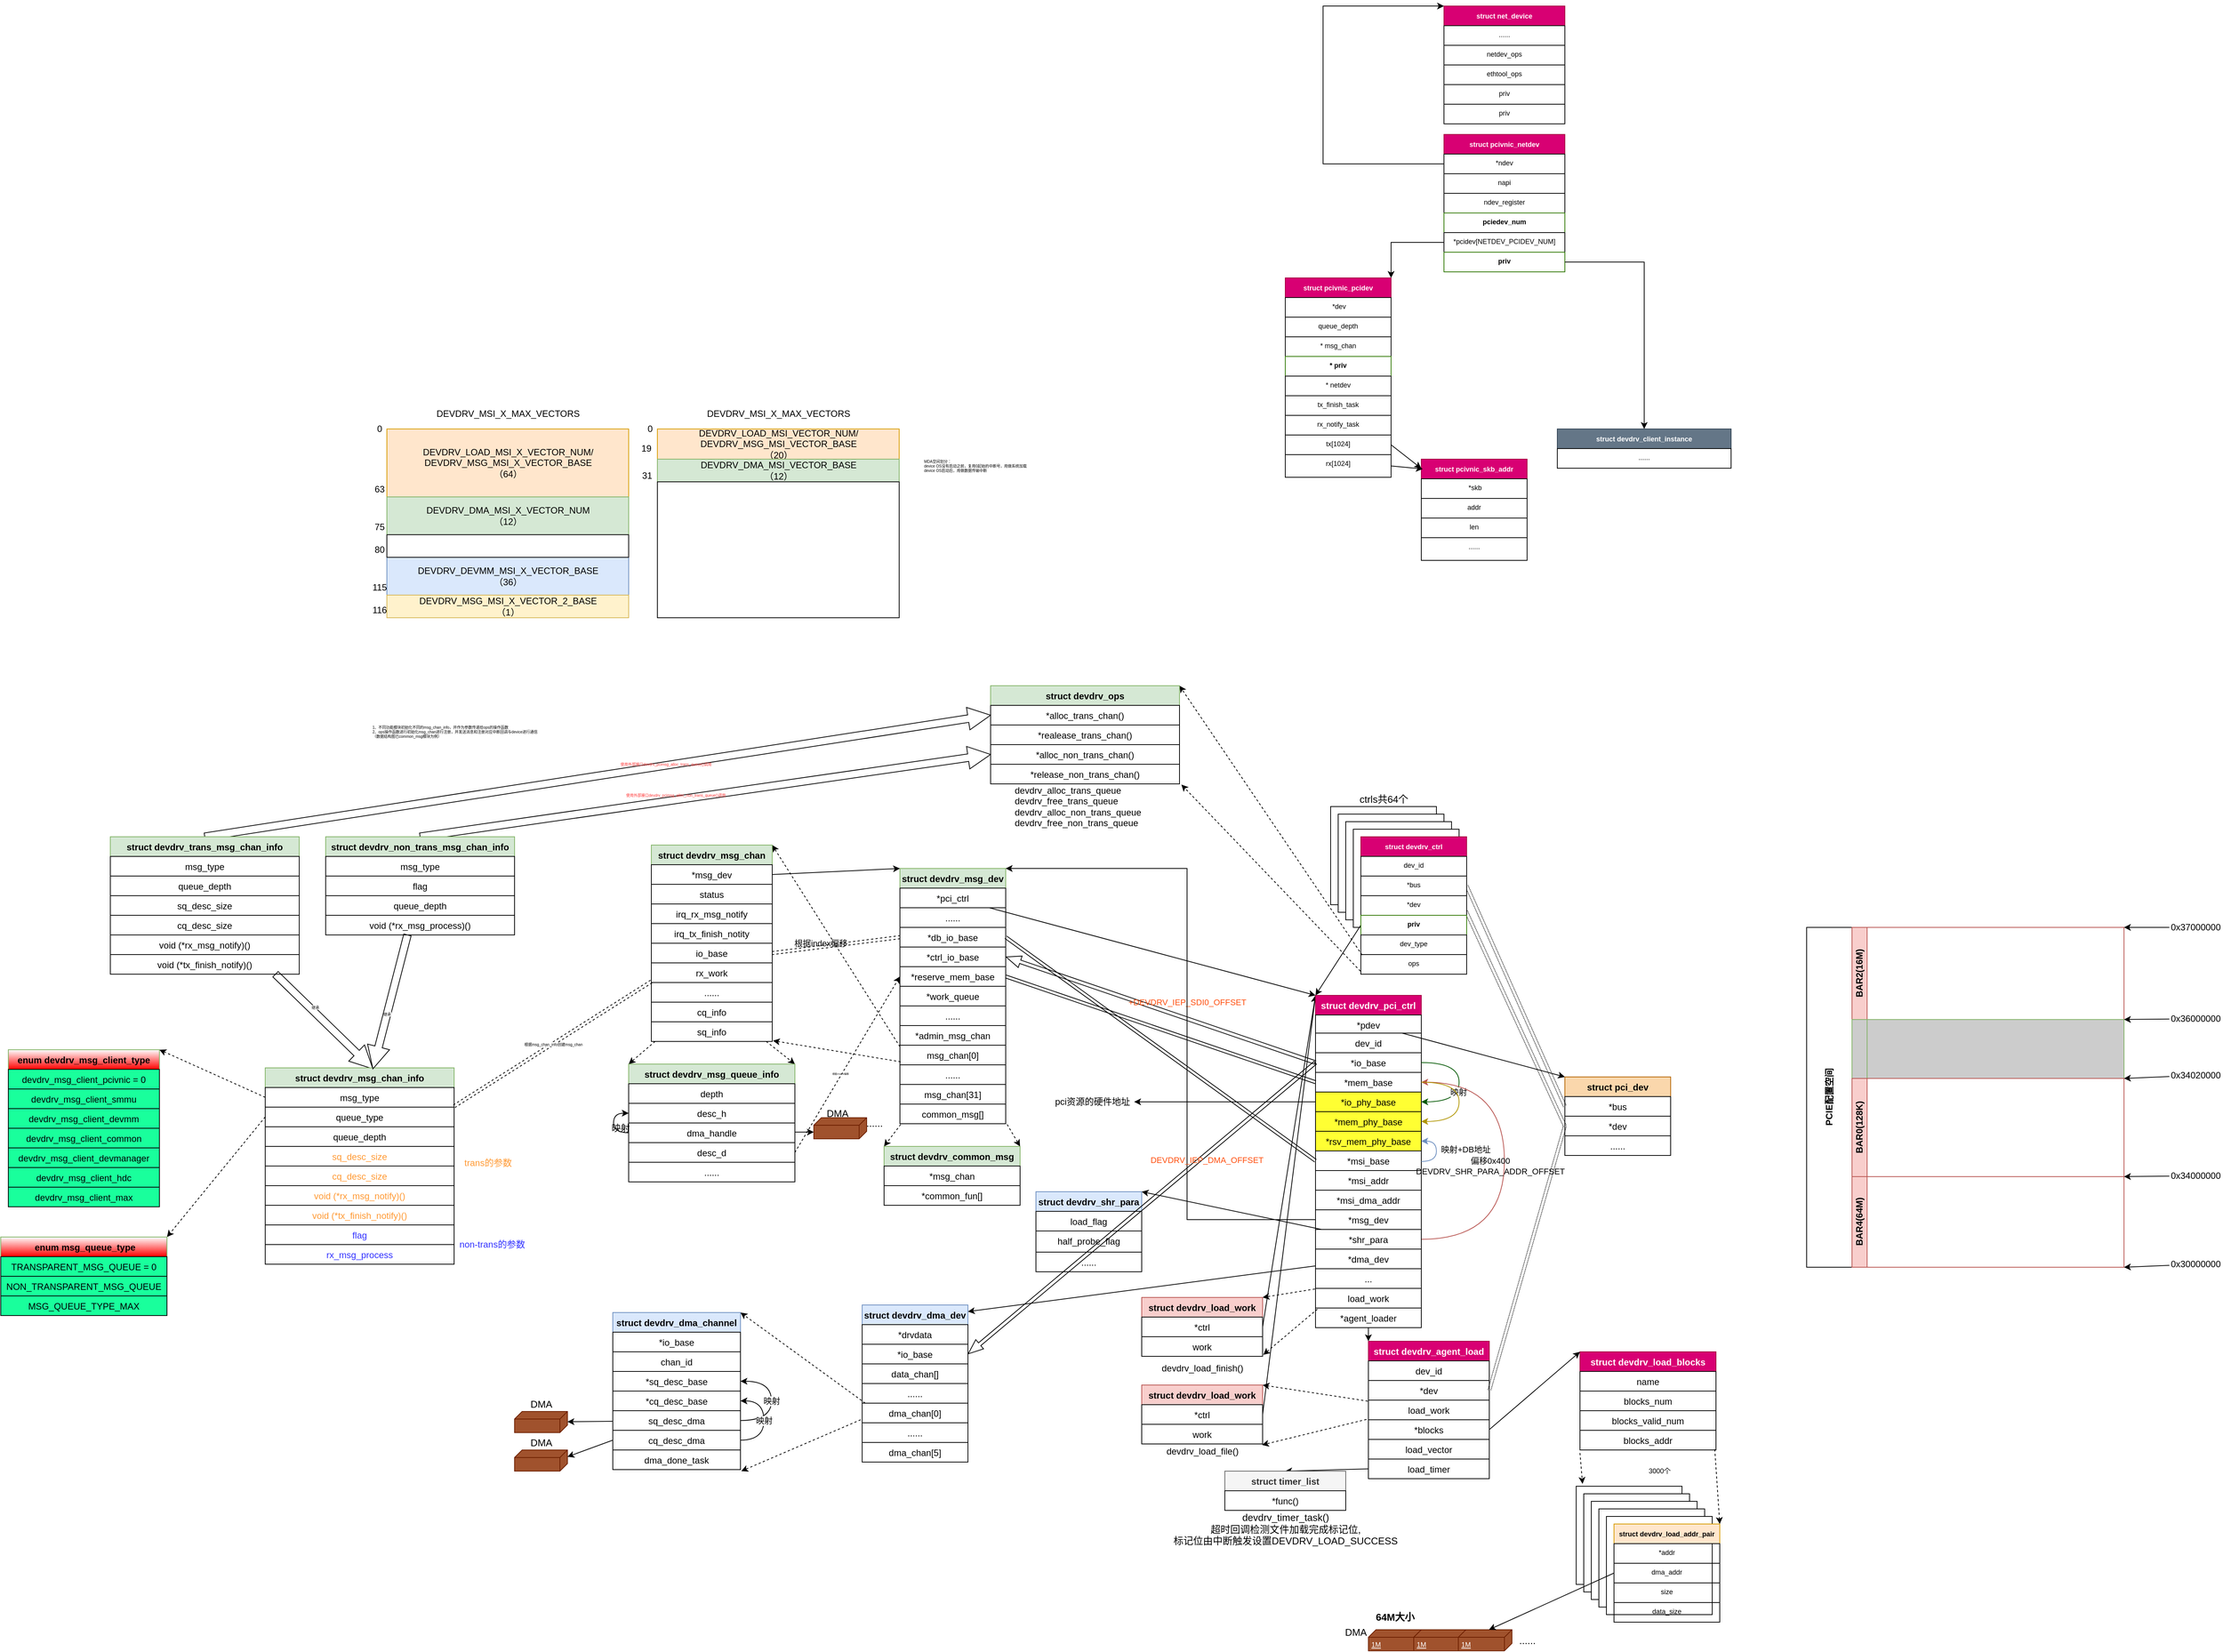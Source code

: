 <mxfile version="13.4.2" type="github">
  <diagram id="K24yG_uio-jVfGYNilbi" name="Page-1">
    <mxGraphModel dx="2635" dy="1695" grid="1" gridSize="10" guides="1" tooltips="1" connect="1" arrows="1" fold="1" page="1" pageScale="1" pageWidth="827" pageHeight="1169" math="0" shadow="0">
      <root>
        <mxCell id="0" />
        <mxCell id="1" parent="0" />
        <mxCell id="4CMs9tDYtMEGwvXOvuF7-43" value="struct pci_dev" style="swimlane;fontStyle=1;childLayout=stackLayout;horizontal=1;startSize=26;fillColor=#fad7ac;horizontalStack=0;resizeParent=1;resizeParentMax=0;resizeLast=0;collapsible=1;marginBottom=0;strokeColor=#b46504;" parent="1" vertex="1">
          <mxGeometry x="580" y="388" width="140" height="104" as="geometry" />
        </mxCell>
        <mxCell id="4CMs9tDYtMEGwvXOvuF7-44" value="*bus" style="text;strokeColor=#000000;fillColor=none;align=center;verticalAlign=top;spacingLeft=4;spacingRight=4;overflow=hidden;rotatable=0;points=[[0,0.5],[1,0.5]];portConstraint=eastwest;" parent="4CMs9tDYtMEGwvXOvuF7-43" vertex="1">
          <mxGeometry y="26" width="140" height="26" as="geometry" />
        </mxCell>
        <mxCell id="4CMs9tDYtMEGwvXOvuF7-45" value="*dev" style="text;strokeColor=#000000;fillColor=none;align=center;verticalAlign=top;spacingLeft=4;spacingRight=4;overflow=hidden;rotatable=0;points=[[0,0.5],[1,0.5]];portConstraint=eastwest;" parent="4CMs9tDYtMEGwvXOvuF7-43" vertex="1">
          <mxGeometry y="52" width="140" height="26" as="geometry" />
        </mxCell>
        <mxCell id="4CMs9tDYtMEGwvXOvuF7-49" value="......" style="text;strokeColor=#000000;fillColor=none;align=center;verticalAlign=top;spacingLeft=4;spacingRight=4;overflow=hidden;rotatable=0;points=[[0,0.5],[1,0.5]];portConstraint=eastwest;" parent="4CMs9tDYtMEGwvXOvuF7-43" vertex="1">
          <mxGeometry y="78" width="140" height="26" as="geometry" />
        </mxCell>
        <mxCell id="4CMs9tDYtMEGwvXOvuF7-48" style="rounded=0;orthogonalLoop=1;jettySize=auto;html=1;entryX=0;entryY=0;entryDx=0;entryDy=0;" parent="1" source="4CMs9tDYtMEGwvXOvuF7-34" target="4CMs9tDYtMEGwvXOvuF7-43" edge="1">
          <mxGeometry relative="1" as="geometry" />
        </mxCell>
        <mxCell id="4CMs9tDYtMEGwvXOvuF7-54" style="edgeStyle=none;rounded=0;orthogonalLoop=1;jettySize=auto;html=1;entryX=0;entryY=0;entryDx=0;entryDy=0;" parent="1" source="4CMs9tDYtMEGwvXOvuF7-42" target="4CMs9tDYtMEGwvXOvuF7-50" edge="1">
          <mxGeometry relative="1" as="geometry" />
        </mxCell>
        <mxCell id="4CMs9tDYtMEGwvXOvuF7-147" style="edgeStyle=none;rounded=0;orthogonalLoop=1;jettySize=auto;html=1;fontSize=13;exitX=0;exitY=0.5;exitDx=0;exitDy=0;entryX=0.5;entryY=0;entryDx=0;entryDy=0;" parent="1" source="4CMs9tDYtMEGwvXOvuF7-146" target="4CMs9tDYtMEGwvXOvuF7-148" edge="1">
          <mxGeometry relative="1" as="geometry">
            <mxPoint x="150" y="950.0" as="targetPoint" />
          </mxGeometry>
        </mxCell>
        <mxCell id="4CMs9tDYtMEGwvXOvuF7-55" style="edgeStyle=none;rounded=0;orthogonalLoop=1;jettySize=auto;html=1;entryX=0;entryY=0.5;entryDx=0;entryDy=0;exitX=1;exitY=0.5;exitDx=0;exitDy=0;shape=link;dashed=1;dashPattern=1 1;" parent="1" source="4CMs9tDYtMEGwvXOvuF7-52" target="4CMs9tDYtMEGwvXOvuF7-45" edge="1">
          <mxGeometry relative="1" as="geometry" />
        </mxCell>
        <mxCell id="4CMs9tDYtMEGwvXOvuF7-62" style="edgeStyle=none;rounded=0;orthogonalLoop=1;jettySize=auto;html=1;entryX=1;entryY=0;entryDx=0;entryDy=0;dashed=1;exitX=-0.005;exitY=0.051;exitDx=0;exitDy=0;exitPerimeter=0;" parent="1" source="4CMs9tDYtMEGwvXOvuF7-53" target="4CMs9tDYtMEGwvXOvuF7-57" edge="1">
          <mxGeometry relative="1" as="geometry" />
        </mxCell>
        <mxCell id="4CMs9tDYtMEGwvXOvuF7-63" style="edgeStyle=none;rounded=0;orthogonalLoop=1;jettySize=auto;html=1;entryX=0.995;entryY=1.051;entryDx=0;entryDy=0;entryPerimeter=0;dashed=1;exitX=-0.016;exitY=0.981;exitDx=0;exitDy=0;exitPerimeter=0;" parent="1" source="4CMs9tDYtMEGwvXOvuF7-53" target="4CMs9tDYtMEGwvXOvuF7-59" edge="1">
          <mxGeometry relative="1" as="geometry" />
        </mxCell>
        <mxCell id="4CMs9tDYtMEGwvXOvuF7-67" style="edgeStyle=none;rounded=0;orthogonalLoop=1;jettySize=auto;html=1;entryX=1;entryY=0;entryDx=0;entryDy=0;dashed=1;exitX=-0.006;exitY=0.032;exitDx=0;exitDy=0;exitPerimeter=0;" parent="1" source="4CMs9tDYtMEGwvXOvuF7-41" target="4CMs9tDYtMEGwvXOvuF7-64" edge="1">
          <mxGeometry relative="1" as="geometry" />
        </mxCell>
        <mxCell id="4CMs9tDYtMEGwvXOvuF7-68" style="edgeStyle=none;rounded=0;orthogonalLoop=1;jettySize=auto;html=1;entryX=1.005;entryY=0.923;entryDx=0;entryDy=0;entryPerimeter=0;dashed=1;exitX=0.018;exitY=1.058;exitDx=0;exitDy=0;exitPerimeter=0;" parent="1" source="4CMs9tDYtMEGwvXOvuF7-41" target="4CMs9tDYtMEGwvXOvuF7-66" edge="1">
          <mxGeometry relative="1" as="geometry" />
        </mxCell>
        <mxCell id="4CMs9tDYtMEGwvXOvuF7-70" style="edgeStyle=none;rounded=0;orthogonalLoop=1;jettySize=auto;html=1;exitX=1;exitY=0.5;exitDx=0;exitDy=0;entryX=0;entryY=0;entryDx=0;entryDy=0;" parent="1" source="4CMs9tDYtMEGwvXOvuF7-65" target="4CMs9tDYtMEGwvXOvuF7-33" edge="1">
          <mxGeometry relative="1" as="geometry">
            <mxPoint x="250" y="370" as="targetPoint" />
          </mxGeometry>
        </mxCell>
        <mxCell id="4CMs9tDYtMEGwvXOvuF7-69" style="edgeStyle=none;rounded=0;orthogonalLoop=1;jettySize=auto;html=1;entryX=0;entryY=0;entryDx=0;entryDy=0;exitX=1;exitY=0.5;exitDx=0;exitDy=0;" parent="1" source="4CMs9tDYtMEGwvXOvuF7-58" target="4CMs9tDYtMEGwvXOvuF7-33" edge="1">
          <mxGeometry relative="1" as="geometry" />
        </mxCell>
        <mxCell id="4CMs9tDYtMEGwvXOvuF7-71" value="devdrv_load_finish()" style="text;html=1;align=center;verticalAlign=middle;resizable=0;points=[];autosize=1;" parent="1" vertex="1">
          <mxGeometry x="40" y="764" width="120" height="20" as="geometry" />
        </mxCell>
        <mxCell id="-TiSCFnoP1qfZfvwGQQL-1" value="struct devdrv_msg_dev" style="swimlane;fontStyle=1;childLayout=stackLayout;horizontal=1;startSize=26;fillColor=#d5e8d4;horizontalStack=0;resizeParent=1;resizeParentMax=0;resizeLast=0;collapsible=1;marginBottom=0;strokeColor=#82b366;" parent="1" vertex="1">
          <mxGeometry x="-300" y="112" width="140" height="338" as="geometry" />
        </mxCell>
        <mxCell id="-TiSCFnoP1qfZfvwGQQL-2" value="*pci_ctrl" style="text;strokeColor=#000000;fillColor=none;align=center;verticalAlign=top;spacingLeft=4;spacingRight=4;overflow=hidden;rotatable=0;points=[[0,0.5],[1,0.5]];portConstraint=eastwest;" parent="-TiSCFnoP1qfZfvwGQQL-1" vertex="1">
          <mxGeometry y="26" width="140" height="26" as="geometry" />
        </mxCell>
        <mxCell id="-TiSCFnoP1qfZfvwGQQL-3" value="......" style="text;strokeColor=#000000;fillColor=none;align=center;verticalAlign=top;spacingLeft=4;spacingRight=4;overflow=hidden;rotatable=0;points=[[0,0.5],[1,0.5]];portConstraint=eastwest;" parent="-TiSCFnoP1qfZfvwGQQL-1" vertex="1">
          <mxGeometry y="52" width="140" height="26" as="geometry" />
        </mxCell>
        <mxCell id="-TiSCFnoP1qfZfvwGQQL-4" value="*db_io_base" style="text;strokeColor=#000000;fillColor=none;align=center;verticalAlign=top;spacingLeft=4;spacingRight=4;overflow=hidden;rotatable=0;points=[[0,0.5],[1,0.5]];portConstraint=eastwest;" parent="-TiSCFnoP1qfZfvwGQQL-1" vertex="1">
          <mxGeometry y="78" width="140" height="26" as="geometry" />
        </mxCell>
        <mxCell id="-TiSCFnoP1qfZfvwGQQL-5" value="*ctrl_io_base" style="text;strokeColor=#000000;fillColor=none;align=center;verticalAlign=top;spacingLeft=4;spacingRight=4;overflow=hidden;rotatable=0;points=[[0,0.5],[1,0.5]];portConstraint=eastwest;" parent="-TiSCFnoP1qfZfvwGQQL-1" vertex="1">
          <mxGeometry y="104" width="140" height="26" as="geometry" />
        </mxCell>
        <mxCell id="-TiSCFnoP1qfZfvwGQQL-6" value="*reserve_mem_base" style="text;strokeColor=#000000;fillColor=none;align=center;verticalAlign=top;spacingLeft=4;spacingRight=4;overflow=hidden;rotatable=0;points=[[0,0.5],[1,0.5]];portConstraint=eastwest;" parent="-TiSCFnoP1qfZfvwGQQL-1" vertex="1">
          <mxGeometry y="130" width="140" height="26" as="geometry" />
        </mxCell>
        <mxCell id="-TiSCFnoP1qfZfvwGQQL-7" value="*work_queue" style="text;strokeColor=#000000;fillColor=none;align=center;verticalAlign=top;spacingLeft=4;spacingRight=4;overflow=hidden;rotatable=0;points=[[0,0.5],[1,0.5]];portConstraint=eastwest;" parent="-TiSCFnoP1qfZfvwGQQL-1" vertex="1">
          <mxGeometry y="156" width="140" height="26" as="geometry" />
        </mxCell>
        <mxCell id="-TiSCFnoP1qfZfvwGQQL-8" value="......" style="text;strokeColor=#000000;fillColor=none;align=center;verticalAlign=top;spacingLeft=4;spacingRight=4;overflow=hidden;rotatable=0;points=[[0,0.5],[1,0.5]];portConstraint=eastwest;" parent="-TiSCFnoP1qfZfvwGQQL-1" vertex="1">
          <mxGeometry y="182" width="140" height="26" as="geometry" />
        </mxCell>
        <mxCell id="-TiSCFnoP1qfZfvwGQQL-9" value="*admin_msg_chan" style="text;strokeColor=#000000;fillColor=none;align=center;verticalAlign=top;spacingLeft=4;spacingRight=4;overflow=hidden;rotatable=0;points=[[0,0.5],[1,0.5]];portConstraint=eastwest;" parent="-TiSCFnoP1qfZfvwGQQL-1" vertex="1">
          <mxGeometry y="208" width="140" height="26" as="geometry" />
        </mxCell>
        <mxCell id="-TiSCFnoP1qfZfvwGQQL-16" value="msg_chan[0]" style="text;strokeColor=#000000;fillColor=none;align=center;verticalAlign=top;spacingLeft=4;spacingRight=4;overflow=hidden;rotatable=0;points=[[0,0.5],[1,0.5]];portConstraint=eastwest;" parent="-TiSCFnoP1qfZfvwGQQL-1" vertex="1">
          <mxGeometry y="234" width="140" height="26" as="geometry" />
        </mxCell>
        <mxCell id="-TiSCFnoP1qfZfvwGQQL-17" value="......" style="text;strokeColor=#000000;fillColor=none;align=center;verticalAlign=top;spacingLeft=4;spacingRight=4;overflow=hidden;rotatable=0;points=[[0,0.5],[1,0.5]];portConstraint=eastwest;" parent="-TiSCFnoP1qfZfvwGQQL-1" vertex="1">
          <mxGeometry y="260" width="140" height="26" as="geometry" />
        </mxCell>
        <mxCell id="-TiSCFnoP1qfZfvwGQQL-32" value="msg_chan[31]" style="text;strokeColor=#000000;fillColor=none;align=center;verticalAlign=top;spacingLeft=4;spacingRight=4;overflow=hidden;rotatable=0;points=[[0,0.5],[1,0.5]];portConstraint=eastwest;" parent="-TiSCFnoP1qfZfvwGQQL-1" vertex="1">
          <mxGeometry y="286" width="140" height="26" as="geometry" />
        </mxCell>
        <mxCell id="3cxTj1WRpVSJI_Zq0dqR-4" value="common_msg[]" style="text;strokeColor=#000000;fillColor=none;align=center;verticalAlign=top;spacingLeft=4;spacingRight=4;overflow=hidden;rotatable=0;points=[[0,0.5],[1,0.5]];portConstraint=eastwest;" parent="-TiSCFnoP1qfZfvwGQQL-1" vertex="1">
          <mxGeometry y="312" width="140" height="26" as="geometry" />
        </mxCell>
        <mxCell id="TfZTh5bj4eviRc6YyPCX-1" value="struct pcivnic_netdev" style="swimlane;fontStyle=1;childLayout=stackLayout;horizontal=1;startSize=26;fillColor=#d80073;horizontalStack=0;resizeParent=1;resizeParentMax=0;resizeLast=0;collapsible=1;marginBottom=0;fontSize=9;strokeColor=#A50040;fontColor=#ffffff;" parent="1" vertex="1">
          <mxGeometry x="420" y="-860" width="160" height="182" as="geometry" />
        </mxCell>
        <mxCell id="TfZTh5bj4eviRc6YyPCX-2" value="*ndev" style="text;strokeColor=#000000;fillColor=#ffffff;align=center;verticalAlign=top;spacingLeft=4;spacingRight=4;overflow=hidden;rotatable=0;points=[[0,0.5],[1,0.5]];portConstraint=eastwest;fontSize=9;" parent="TfZTh5bj4eviRc6YyPCX-1" vertex="1">
          <mxGeometry y="26" width="160" height="26" as="geometry" />
        </mxCell>
        <mxCell id="TfZTh5bj4eviRc6YyPCX-3" value="napi" style="text;strokeColor=#000000;fillColor=#ffffff;align=center;verticalAlign=top;spacingLeft=4;spacingRight=4;overflow=hidden;rotatable=0;points=[[0,0.5],[1,0.5]];portConstraint=eastwest;fontSize=9;" parent="TfZTh5bj4eviRc6YyPCX-1" vertex="1">
          <mxGeometry y="52" width="160" height="26" as="geometry" />
        </mxCell>
        <mxCell id="TfZTh5bj4eviRc6YyPCX-4" value="ndev_register" style="text;strokeColor=#000000;fillColor=#ffffff;align=center;verticalAlign=top;spacingLeft=4;spacingRight=4;overflow=hidden;rotatable=0;points=[[0,0.5],[1,0.5]];portConstraint=eastwest;fontSize=9;" parent="TfZTh5bj4eviRc6YyPCX-1" vertex="1">
          <mxGeometry y="78" width="160" height="26" as="geometry" />
        </mxCell>
        <mxCell id="TfZTh5bj4eviRc6YyPCX-5" value="pciedev_num" style="text;align=center;verticalAlign=top;spacingLeft=4;spacingRight=4;overflow=hidden;rotatable=0;points=[[0,0.5],[1,0.5]];portConstraint=eastwest;fontSize=9;fillColor=#FFFFFF;strokeColor=#2D7600;fontColor=#000000;gradientColor=none;fontStyle=1" parent="TfZTh5bj4eviRc6YyPCX-1" vertex="1">
          <mxGeometry y="104" width="160" height="26" as="geometry" />
        </mxCell>
        <mxCell id="TfZTh5bj4eviRc6YyPCX-6" value="*pcidev[NETDEV_PCIDEV_NUM]" style="text;strokeColor=#000000;fillColor=#ffffff;align=center;verticalAlign=top;spacingLeft=4;spacingRight=4;overflow=hidden;rotatable=0;points=[[0,0.5],[1,0.5]];portConstraint=eastwest;fontSize=9;" parent="TfZTh5bj4eviRc6YyPCX-1" vertex="1">
          <mxGeometry y="130" width="160" height="26" as="geometry" />
        </mxCell>
        <mxCell id="TfZTh5bj4eviRc6YyPCX-32" value="priv" style="text;align=center;verticalAlign=top;spacingLeft=4;spacingRight=4;overflow=hidden;rotatable=0;points=[[0,0.5],[1,0.5]];portConstraint=eastwest;fontSize=9;fillColor=#FFFFFF;strokeColor=#2D7600;fontColor=#000000;gradientColor=none;fontStyle=1" parent="TfZTh5bj4eviRc6YyPCX-1" vertex="1">
          <mxGeometry y="156" width="160" height="26" as="geometry" />
        </mxCell>
        <mxCell id="TfZTh5bj4eviRc6YyPCX-7" value="struct pcivnic_pcidev" style="swimlane;fontStyle=1;childLayout=stackLayout;horizontal=1;startSize=26;fillColor=#d80073;horizontalStack=0;resizeParent=1;resizeParentMax=0;resizeLast=0;collapsible=1;marginBottom=0;fontSize=9;strokeColor=#A50040;fontColor=#ffffff;" parent="1" vertex="1">
          <mxGeometry x="210" y="-670" width="140" height="264" as="geometry" />
        </mxCell>
        <mxCell id="TfZTh5bj4eviRc6YyPCX-8" value=" *dev" style="text;strokeColor=#000000;fillColor=#ffffff;align=center;verticalAlign=top;spacingLeft=4;spacingRight=4;overflow=hidden;rotatable=0;points=[[0,0.5],[1,0.5]];portConstraint=eastwest;fontSize=9;" parent="TfZTh5bj4eviRc6YyPCX-7" vertex="1">
          <mxGeometry y="26" width="140" height="26" as="geometry" />
        </mxCell>
        <mxCell id="TfZTh5bj4eviRc6YyPCX-9" value="queue_depth" style="text;strokeColor=#000000;fillColor=#ffffff;align=center;verticalAlign=top;spacingLeft=4;spacingRight=4;overflow=hidden;rotatable=0;points=[[0,0.5],[1,0.5]];portConstraint=eastwest;fontSize=9;" parent="TfZTh5bj4eviRc6YyPCX-7" vertex="1">
          <mxGeometry y="52" width="140" height="26" as="geometry" />
        </mxCell>
        <mxCell id="TfZTh5bj4eviRc6YyPCX-10" value="* msg_chan" style="text;strokeColor=#000000;fillColor=#ffffff;align=center;verticalAlign=top;spacingLeft=4;spacingRight=4;overflow=hidden;rotatable=0;points=[[0,0.5],[1,0.5]];portConstraint=eastwest;fontSize=9;" parent="TfZTh5bj4eviRc6YyPCX-7" vertex="1">
          <mxGeometry y="78" width="140" height="26" as="geometry" />
        </mxCell>
        <mxCell id="TfZTh5bj4eviRc6YyPCX-11" value="* priv" style="text;align=center;verticalAlign=top;spacingLeft=4;spacingRight=4;overflow=hidden;rotatable=0;points=[[0,0.5],[1,0.5]];portConstraint=eastwest;fontSize=9;fillColor=#FFFFFF;strokeColor=#2D7600;fontColor=#000000;gradientColor=none;fontStyle=1" parent="TfZTh5bj4eviRc6YyPCX-7" vertex="1">
          <mxGeometry y="104" width="140" height="26" as="geometry" />
        </mxCell>
        <mxCell id="TfZTh5bj4eviRc6YyPCX-12" value="* netdev" style="text;strokeColor=#000000;fillColor=#ffffff;align=center;verticalAlign=top;spacingLeft=4;spacingRight=4;overflow=hidden;rotatable=0;points=[[0,0.5],[1,0.5]];portConstraint=eastwest;fontSize=9;" parent="TfZTh5bj4eviRc6YyPCX-7" vertex="1">
          <mxGeometry y="130" width="140" height="26" as="geometry" />
        </mxCell>
        <mxCell id="TfZTh5bj4eviRc6YyPCX-14" value="tx_finish_task" style="text;strokeColor=#000000;fillColor=#ffffff;align=center;verticalAlign=top;spacingLeft=4;spacingRight=4;overflow=hidden;rotatable=0;points=[[0,0.5],[1,0.5]];portConstraint=eastwest;fontSize=9;" parent="TfZTh5bj4eviRc6YyPCX-7" vertex="1">
          <mxGeometry y="156" width="140" height="26" as="geometry" />
        </mxCell>
        <mxCell id="TfZTh5bj4eviRc6YyPCX-15" value="rx_notify_task" style="text;strokeColor=#000000;fillColor=#ffffff;align=center;verticalAlign=top;spacingLeft=4;spacingRight=4;overflow=hidden;rotatable=0;points=[[0,0.5],[1,0.5]];portConstraint=eastwest;fontSize=9;" parent="TfZTh5bj4eviRc6YyPCX-7" vertex="1">
          <mxGeometry y="182" width="140" height="26" as="geometry" />
        </mxCell>
        <mxCell id="TfZTh5bj4eviRc6YyPCX-16" value="tx[1024]" style="text;strokeColor=#000000;fillColor=#ffffff;align=center;verticalAlign=top;spacingLeft=4;spacingRight=4;overflow=hidden;rotatable=0;points=[[0,0.5],[1,0.5]];portConstraint=eastwest;fontSize=9;" parent="TfZTh5bj4eviRc6YyPCX-7" vertex="1">
          <mxGeometry y="208" width="140" height="26" as="geometry" />
        </mxCell>
        <mxCell id="TfZTh5bj4eviRc6YyPCX-17" value="rx[1024]" style="text;strokeColor=#000000;fillColor=#ffffff;align=center;verticalAlign=top;spacingLeft=4;spacingRight=4;overflow=hidden;rotatable=0;points=[[0,0.5],[1,0.5]];portConstraint=eastwest;fontSize=9;" parent="TfZTh5bj4eviRc6YyPCX-7" vertex="1">
          <mxGeometry y="234" width="140" height="30" as="geometry" />
        </mxCell>
        <mxCell id="4CMs9tDYtMEGwvXOvuF7-72" value="devdrv_load_file()" style="text;html=1;align=center;verticalAlign=middle;resizable=0;points=[];autosize=1;" parent="1" vertex="1">
          <mxGeometry x="45" y="874" width="110" height="20" as="geometry" />
        </mxCell>
        <mxCell id="4CMs9tDYtMEGwvXOvuF7-73" value="struct devdrv_load_blocks" style="swimlane;fontStyle=1;childLayout=stackLayout;horizontal=1;startSize=26;fillColor=#d80073;horizontalStack=0;resizeParent=1;resizeParentMax=0;resizeLast=0;collapsible=1;marginBottom=0;strokeColor=#A50040;fontColor=#ffffff;" parent="1" vertex="1">
          <mxGeometry x="600" y="752" width="180" height="130" as="geometry" />
        </mxCell>
        <mxCell id="4CMs9tDYtMEGwvXOvuF7-74" value="name" style="text;strokeColor=#000000;fillColor=none;align=center;verticalAlign=top;spacingLeft=4;spacingRight=4;overflow=hidden;rotatable=0;points=[[0,0.5],[1,0.5]];portConstraint=eastwest;" parent="4CMs9tDYtMEGwvXOvuF7-73" vertex="1">
          <mxGeometry y="26" width="180" height="26" as="geometry" />
        </mxCell>
        <mxCell id="4CMs9tDYtMEGwvXOvuF7-75" value="blocks_num" style="text;strokeColor=#000000;fillColor=none;align=center;verticalAlign=top;spacingLeft=4;spacingRight=4;overflow=hidden;rotatable=0;points=[[0,0.5],[1,0.5]];portConstraint=eastwest;" parent="4CMs9tDYtMEGwvXOvuF7-73" vertex="1">
          <mxGeometry y="52" width="180" height="26" as="geometry" />
        </mxCell>
        <mxCell id="4CMs9tDYtMEGwvXOvuF7-76" value="blocks_valid_num" style="text;strokeColor=#000000;fillColor=none;align=center;verticalAlign=top;spacingLeft=4;spacingRight=4;overflow=hidden;rotatable=0;points=[[0,0.5],[1,0.5]];portConstraint=eastwest;" parent="4CMs9tDYtMEGwvXOvuF7-73" vertex="1">
          <mxGeometry y="78" width="180" height="26" as="geometry" />
        </mxCell>
        <mxCell id="4CMs9tDYtMEGwvXOvuF7-78" value="blocks_addr" style="text;strokeColor=#000000;fillColor=none;align=center;verticalAlign=top;spacingLeft=4;spacingRight=4;overflow=hidden;rotatable=0;points=[[0,0.5],[1,0.5]];portConstraint=eastwest;" parent="4CMs9tDYtMEGwvXOvuF7-73" vertex="1">
          <mxGeometry y="104" width="180" height="26" as="geometry" />
        </mxCell>
        <mxCell id="4CMs9tDYtMEGwvXOvuF7-33" value="struct devdrv_pci_ctrl" style="swimlane;fontStyle=1;childLayout=stackLayout;horizontal=1;startSize=26;fillColor=#d80073;horizontalStack=0;resizeParent=1;resizeParentMax=0;resizeLast=0;collapsible=1;marginBottom=0;strokeColor=#A50040;fontColor=#ffffff;" parent="1" vertex="1">
          <mxGeometry x="250" y="280" width="140" height="440" as="geometry" />
        </mxCell>
        <mxCell id="4CMs9tDYtMEGwvXOvuF7-34" value="*pdev" style="text;strokeColor=#000000;fillColor=none;align=center;verticalAlign=top;spacingLeft=4;spacingRight=4;overflow=hidden;rotatable=0;points=[[0,0.5],[1,0.5]];portConstraint=eastwest;" parent="4CMs9tDYtMEGwvXOvuF7-33" vertex="1">
          <mxGeometry y="26" width="140" height="24" as="geometry" />
        </mxCell>
        <mxCell id="4CMs9tDYtMEGwvXOvuF7-35" value="dev_id&#xa;" style="text;strokeColor=#000000;fillColor=none;align=center;verticalAlign=top;spacingLeft=4;spacingRight=4;overflow=hidden;rotatable=0;points=[[0,0.5],[1,0.5]];portConstraint=eastwest;" parent="4CMs9tDYtMEGwvXOvuF7-33" vertex="1">
          <mxGeometry y="50" width="140" height="26" as="geometry" />
        </mxCell>
        <mxCell id="4CMs9tDYtMEGwvXOvuF7-36" value="*io_base" style="text;strokeColor=#000000;fillColor=none;align=center;verticalAlign=top;spacingLeft=4;spacingRight=4;overflow=hidden;rotatable=0;points=[[0,0.5],[1,0.5]];portConstraint=eastwest;" parent="4CMs9tDYtMEGwvXOvuF7-33" vertex="1">
          <mxGeometry y="76" width="140" height="26" as="geometry" />
        </mxCell>
        <mxCell id="KGFi5STX7Q2RRd9KJe1o-4" value="*mem_base" style="text;strokeColor=#000000;fillColor=none;align=center;verticalAlign=top;spacingLeft=4;spacingRight=4;overflow=hidden;rotatable=0;points=[[0,0.5],[1,0.5]];portConstraint=eastwest;" parent="4CMs9tDYtMEGwvXOvuF7-33" vertex="1">
          <mxGeometry y="102" width="140" height="26" as="geometry" />
        </mxCell>
        <mxCell id="KGFi5STX7Q2RRd9KJe1o-10" style="edgeStyle=orthogonalEdgeStyle;curved=1;rounded=0;orthogonalLoop=1;jettySize=auto;html=1;entryX=1;entryY=0.5;entryDx=0;entryDy=0;exitX=1;exitY=0.5;exitDx=0;exitDy=0;fillColor=#008a00;strokeColor=#005700;" parent="4CMs9tDYtMEGwvXOvuF7-33" source="4CMs9tDYtMEGwvXOvuF7-36" target="4CMs9tDYtMEGwvXOvuF7-39" edge="1">
          <mxGeometry relative="1" as="geometry">
            <Array as="points">
              <mxPoint x="190" y="89" />
              <mxPoint x="190" y="141" />
            </Array>
          </mxGeometry>
        </mxCell>
        <mxCell id="KGFi5STX7Q2RRd9KJe1o-13" value="映射" style="edgeLabel;html=1;align=center;verticalAlign=middle;resizable=0;points=[];" parent="KGFi5STX7Q2RRd9KJe1o-10" vertex="1" connectable="0">
          <mxGeometry x="0.165" y="-1" relative="1" as="geometry">
            <mxPoint as="offset" />
          </mxGeometry>
        </mxCell>
        <mxCell id="4CMs9tDYtMEGwvXOvuF7-39" value="*io_phy_base" style="text;strokeColor=#000000;fillColor=#FFFF33;align=center;verticalAlign=top;spacingLeft=4;spacingRight=4;overflow=hidden;rotatable=0;points=[[0,0.5],[1,0.5]];portConstraint=eastwest;labelBackgroundColor=none;" parent="4CMs9tDYtMEGwvXOvuF7-33" vertex="1">
          <mxGeometry y="128" width="140" height="26" as="geometry" />
        </mxCell>
        <mxCell id="4CMs9tDYtMEGwvXOvuF7-38" value="*mem_phy_base" style="text;strokeColor=#000000;fillColor=#FFFF33;align=center;verticalAlign=top;spacingLeft=4;spacingRight=4;overflow=hidden;rotatable=0;points=[[0,0.5],[1,0.5]];portConstraint=eastwest;" parent="4CMs9tDYtMEGwvXOvuF7-33" vertex="1">
          <mxGeometry y="154" width="140" height="26" as="geometry" />
        </mxCell>
        <mxCell id="4CMs9tDYtMEGwvXOvuF7-40" value="*rsv_mem_phy_base" style="text;strokeColor=#000000;fillColor=#FFFF33;align=center;verticalAlign=top;spacingLeft=4;spacingRight=4;overflow=hidden;rotatable=0;points=[[0,0.5],[1,0.5]];portConstraint=eastwest;" parent="4CMs9tDYtMEGwvXOvuF7-33" vertex="1">
          <mxGeometry y="180" width="140" height="26" as="geometry" />
        </mxCell>
        <mxCell id="4CMs9tDYtMEGwvXOvuF7-37" value="*msi_base" style="text;strokeColor=#000000;fillColor=none;align=center;verticalAlign=top;spacingLeft=4;spacingRight=4;overflow=hidden;rotatable=0;points=[[0,0.5],[1,0.5]];portConstraint=eastwest;" parent="4CMs9tDYtMEGwvXOvuF7-33" vertex="1">
          <mxGeometry y="206" width="140" height="26" as="geometry" />
        </mxCell>
        <mxCell id="KGFi5STX7Q2RRd9KJe1o-2" value="*msi_addr" style="text;strokeColor=#000000;fillColor=none;align=center;verticalAlign=top;spacingLeft=4;spacingRight=4;overflow=hidden;rotatable=0;points=[[0,0.5],[1,0.5]];portConstraint=eastwest;" parent="4CMs9tDYtMEGwvXOvuF7-33" vertex="1">
          <mxGeometry y="232" width="140" height="26" as="geometry" />
        </mxCell>
        <mxCell id="KGFi5STX7Q2RRd9KJe1o-3" value="*msi_dma_addr" style="text;strokeColor=#000000;fillColor=none;align=center;verticalAlign=top;spacingLeft=4;spacingRight=4;overflow=hidden;rotatable=0;points=[[0,0.5],[1,0.5]];portConstraint=eastwest;" parent="4CMs9tDYtMEGwvXOvuF7-33" vertex="1">
          <mxGeometry y="258" width="140" height="26" as="geometry" />
        </mxCell>
        <mxCell id="4rqcEA7wsS3cXAYtvrbO-18" value="*msg_dev" style="text;strokeColor=#000000;fillColor=none;align=center;verticalAlign=top;spacingLeft=4;spacingRight=4;overflow=hidden;rotatable=0;points=[[0,0.5],[1,0.5]];portConstraint=eastwest;" parent="4CMs9tDYtMEGwvXOvuF7-33" vertex="1">
          <mxGeometry y="284" width="140" height="26" as="geometry" />
        </mxCell>
        <mxCell id="0Dfq3eqMctZGsWVETaQW-2" style="edgeStyle=orthogonalEdgeStyle;rounded=0;orthogonalLoop=1;jettySize=auto;html=1;entryX=1;entryY=0.5;entryDx=0;entryDy=0;curved=1;exitX=1;exitY=0.5;exitDx=0;exitDy=0;fillColor=#f8cecc;strokeColor=#b85450;" parent="4CMs9tDYtMEGwvXOvuF7-33" source="0Dfq3eqMctZGsWVETaQW-1" target="KGFi5STX7Q2RRd9KJe1o-4" edge="1">
          <mxGeometry relative="1" as="geometry">
            <Array as="points">
              <mxPoint x="250" y="323" />
              <mxPoint x="250" y="115" />
            </Array>
          </mxGeometry>
        </mxCell>
        <mxCell id="0Dfq3eqMctZGsWVETaQW-1" value="*shr_para" style="text;strokeColor=#000000;fillColor=none;align=center;verticalAlign=top;spacingLeft=4;spacingRight=4;overflow=hidden;rotatable=0;points=[[0,0.5],[1,0.5]];portConstraint=eastwest;" parent="4CMs9tDYtMEGwvXOvuF7-33" vertex="1">
          <mxGeometry y="310" width="140" height="26" as="geometry" />
        </mxCell>
        <mxCell id="4rqcEA7wsS3cXAYtvrbO-17" value="*dma_dev" style="text;strokeColor=#000000;fillColor=none;align=center;verticalAlign=top;spacingLeft=4;spacingRight=4;overflow=hidden;rotatable=0;points=[[0,0.5],[1,0.5]];portConstraint=eastwest;" parent="4CMs9tDYtMEGwvXOvuF7-33" vertex="1">
          <mxGeometry y="336" width="140" height="26" as="geometry" />
        </mxCell>
        <mxCell id="KGFi5STX7Q2RRd9KJe1o-5" value="..." style="text;strokeColor=#000000;fillColor=none;align=center;verticalAlign=top;spacingLeft=4;spacingRight=4;overflow=hidden;rotatable=0;points=[[0,0.5],[1,0.5]];portConstraint=eastwest;" parent="4CMs9tDYtMEGwvXOvuF7-33" vertex="1">
          <mxGeometry y="362" width="140" height="26" as="geometry" />
        </mxCell>
        <mxCell id="4CMs9tDYtMEGwvXOvuF7-41" value="load_work" style="text;strokeColor=#000000;fillColor=none;align=center;verticalAlign=top;spacingLeft=4;spacingRight=4;overflow=hidden;rotatable=0;points=[[0,0.5],[1,0.5]];portConstraint=eastwest;" parent="4CMs9tDYtMEGwvXOvuF7-33" vertex="1">
          <mxGeometry y="388" width="140" height="26" as="geometry" />
        </mxCell>
        <mxCell id="KGFi5STX7Q2RRd9KJe1o-11" style="edgeStyle=orthogonalEdgeStyle;curved=1;rounded=0;orthogonalLoop=1;jettySize=auto;html=1;entryX=1;entryY=0.5;entryDx=0;entryDy=0;exitX=1;exitY=0.5;exitDx=0;exitDy=0;fillColor=#e3c800;strokeColor=#B09500;" parent="4CMs9tDYtMEGwvXOvuF7-33" source="KGFi5STX7Q2RRd9KJe1o-4" target="4CMs9tDYtMEGwvXOvuF7-38" edge="1">
          <mxGeometry relative="1" as="geometry">
            <mxPoint x="150" y="99" as="sourcePoint" />
            <mxPoint x="150" y="151" as="targetPoint" />
            <Array as="points">
              <mxPoint x="190" y="115" />
              <mxPoint x="190" y="167" />
            </Array>
          </mxGeometry>
        </mxCell>
        <mxCell id="KGFi5STX7Q2RRd9KJe1o-12" value="偏移0x400&lt;br&gt;&lt;span style=&quot;font-size: 11px&quot;&gt;DEVDRV_SHR_PARA_ADDR_OFFSET&lt;/span&gt;" style="edgeLabel;html=1;align=center;verticalAlign=middle;resizable=0;points=[];labelBackgroundColor=none;" parent="KGFi5STX7Q2RRd9KJe1o-11" vertex="1" connectable="0">
          <mxGeometry x="-0.346" y="19" relative="1" as="geometry">
            <mxPoint x="41" y="130" as="offset" />
          </mxGeometry>
        </mxCell>
        <mxCell id="KGFi5STX7Q2RRd9KJe1o-14" style="edgeStyle=orthogonalEdgeStyle;curved=1;rounded=0;orthogonalLoop=1;jettySize=auto;html=1;fillColor=#dae8fc;strokeColor=#6c8ebf;" parent="4CMs9tDYtMEGwvXOvuF7-33" source="4CMs9tDYtMEGwvXOvuF7-37" target="4CMs9tDYtMEGwvXOvuF7-40" edge="1">
          <mxGeometry relative="1" as="geometry">
            <mxPoint x="139" y="243" as="sourcePoint" />
            <mxPoint x="139" y="190.0" as="targetPoint" />
            <Array as="points">
              <mxPoint x="160" y="220" />
              <mxPoint x="160" y="193" />
            </Array>
          </mxGeometry>
        </mxCell>
        <mxCell id="KGFi5STX7Q2RRd9KJe1o-15" value="映射+DB地址&amp;nbsp;" style="edgeLabel;html=1;align=center;verticalAlign=middle;resizable=0;points=[];" parent="KGFi5STX7Q2RRd9KJe1o-14" vertex="1" connectable="0">
          <mxGeometry x="-0.346" y="19" relative="1" as="geometry">
            <mxPoint x="59" y="-14" as="offset" />
          </mxGeometry>
        </mxCell>
        <mxCell id="4CMs9tDYtMEGwvXOvuF7-42" value="*agent_loader" style="text;strokeColor=#000000;fillColor=none;align=center;verticalAlign=top;spacingLeft=4;spacingRight=4;overflow=hidden;rotatable=0;points=[[0,0.5],[1,0.5]];portConstraint=eastwest;" parent="4CMs9tDYtMEGwvXOvuF7-33" vertex="1">
          <mxGeometry y="414" width="140" height="26" as="geometry" />
        </mxCell>
        <mxCell id="TfZTh5bj4eviRc6YyPCX-18" value="struct net_device" style="swimlane;fontStyle=1;childLayout=stackLayout;horizontal=1;startSize=26;fillColor=#d80073;horizontalStack=0;resizeParent=1;resizeParentMax=0;resizeLast=0;collapsible=1;marginBottom=0;fontSize=9;strokeColor=#A50040;fontColor=#ffffff;" parent="1" vertex="1">
          <mxGeometry x="420" y="-1030" width="160" height="156" as="geometry" />
        </mxCell>
        <mxCell id="TfZTh5bj4eviRc6YyPCX-19" value="......" style="text;strokeColor=#000000;fillColor=#ffffff;align=center;verticalAlign=top;spacingLeft=4;spacingRight=4;overflow=hidden;rotatable=0;points=[[0,0.5],[1,0.5]];portConstraint=eastwest;fontSize=9;" parent="TfZTh5bj4eviRc6YyPCX-18" vertex="1">
          <mxGeometry y="26" width="160" height="26" as="geometry" />
        </mxCell>
        <mxCell id="TfZTh5bj4eviRc6YyPCX-26" value="netdev_ops" style="text;strokeColor=#000000;fillColor=#ffffff;align=center;verticalAlign=top;spacingLeft=4;spacingRight=4;overflow=hidden;rotatable=0;points=[[0,0.5],[1,0.5]];portConstraint=eastwest;fontSize=9;" parent="TfZTh5bj4eviRc6YyPCX-18" vertex="1">
          <mxGeometry y="52" width="160" height="26" as="geometry" />
        </mxCell>
        <mxCell id="TfZTh5bj4eviRc6YyPCX-29" value="ethtool_ops" style="text;strokeColor=#000000;fillColor=#ffffff;align=center;verticalAlign=top;spacingLeft=4;spacingRight=4;overflow=hidden;rotatable=0;points=[[0,0.5],[1,0.5]];portConstraint=eastwest;fontSize=9;" parent="TfZTh5bj4eviRc6YyPCX-18" vertex="1">
          <mxGeometry y="78" width="160" height="26" as="geometry" />
        </mxCell>
        <mxCell id="TfZTh5bj4eviRc6YyPCX-30" value="priv" style="text;strokeColor=#000000;fillColor=#ffffff;align=center;verticalAlign=top;spacingLeft=4;spacingRight=4;overflow=hidden;rotatable=0;points=[[0,0.5],[1,0.5]];portConstraint=eastwest;fontSize=9;" parent="TfZTh5bj4eviRc6YyPCX-18" vertex="1">
          <mxGeometry y="104" width="160" height="26" as="geometry" />
        </mxCell>
        <mxCell id="TfZTh5bj4eviRc6YyPCX-31" value="priv" style="text;strokeColor=#000000;fillColor=#ffffff;align=center;verticalAlign=top;spacingLeft=4;spacingRight=4;overflow=hidden;rotatable=0;points=[[0,0.5],[1,0.5]];portConstraint=eastwest;fontSize=9;" parent="TfZTh5bj4eviRc6YyPCX-18" vertex="1">
          <mxGeometry y="130" width="160" height="26" as="geometry" />
        </mxCell>
        <mxCell id="4CMs9tDYtMEGwvXOvuF7-129" value="&amp;nbsp;" style="html=1;strokeColor=#000000;fontSize=9;align=center;" parent="1" vertex="1">
          <mxGeometry x="595" y="930" width="140" height="130" as="geometry" />
        </mxCell>
        <mxCell id="4CMs9tDYtMEGwvXOvuF7-130" value="&amp;nbsp;" style="html=1;strokeColor=#000000;fontSize=9;align=center;" parent="1" vertex="1">
          <mxGeometry x="605" y="940" width="140" height="130" as="geometry" />
        </mxCell>
        <mxCell id="4CMs9tDYtMEGwvXOvuF7-131" value="&amp;nbsp;" style="html=1;strokeColor=#000000;fontSize=9;align=center;" parent="1" vertex="1">
          <mxGeometry x="615" y="950" width="140" height="130" as="geometry" />
        </mxCell>
        <mxCell id="4CMs9tDYtMEGwvXOvuF7-132" value="&amp;nbsp;" style="html=1;strokeColor=#000000;fontSize=9;align=center;" parent="1" vertex="1">
          <mxGeometry x="625" y="960" width="140" height="130" as="geometry" />
        </mxCell>
        <mxCell id="4CMs9tDYtMEGwvXOvuF7-133" value="&amp;nbsp;" style="html=1;strokeColor=#000000;fontSize=9;align=center;" parent="1" vertex="1">
          <mxGeometry x="635" y="970" width="140" height="130" as="geometry" />
        </mxCell>
        <mxCell id="4CMs9tDYtMEGwvXOvuF7-83" value="struct devdrv_load_addr_pair" style="swimlane;fontStyle=1;childLayout=stackLayout;horizontal=1;startSize=26;fillColor=#ffe6cc;horizontalStack=0;resizeParent=1;resizeParentMax=0;resizeLast=0;collapsible=1;marginBottom=0;fontSize=9;strokeColor=#d79b00;" parent="1" vertex="1">
          <mxGeometry x="645" y="980" width="140" height="130" as="geometry" />
        </mxCell>
        <mxCell id="4CMs9tDYtMEGwvXOvuF7-84" value="*addr" style="text;strokeColor=#000000;fillColor=none;align=center;verticalAlign=top;spacingLeft=4;spacingRight=4;overflow=hidden;rotatable=0;points=[[0,0.5],[1,0.5]];portConstraint=eastwest;fontSize=9;" parent="4CMs9tDYtMEGwvXOvuF7-83" vertex="1">
          <mxGeometry y="26" width="140" height="26" as="geometry" />
        </mxCell>
        <mxCell id="4CMs9tDYtMEGwvXOvuF7-85" value="dma_addr" style="text;strokeColor=#000000;fillColor=none;align=center;verticalAlign=top;spacingLeft=4;spacingRight=4;overflow=hidden;rotatable=0;points=[[0,0.5],[1,0.5]];portConstraint=eastwest;fontSize=9;" parent="4CMs9tDYtMEGwvXOvuF7-83" vertex="1">
          <mxGeometry y="52" width="140" height="26" as="geometry" />
        </mxCell>
        <mxCell id="4CMs9tDYtMEGwvXOvuF7-86" value="size" style="text;strokeColor=#000000;fillColor=none;align=center;verticalAlign=top;spacingLeft=4;spacingRight=4;overflow=hidden;rotatable=0;points=[[0,0.5],[1,0.5]];portConstraint=eastwest;fontSize=9;" parent="4CMs9tDYtMEGwvXOvuF7-83" vertex="1">
          <mxGeometry y="78" width="140" height="26" as="geometry" />
        </mxCell>
        <mxCell id="4CMs9tDYtMEGwvXOvuF7-87" value="data_size" style="text;strokeColor=#000000;fillColor=none;align=center;verticalAlign=top;spacingLeft=4;spacingRight=4;overflow=hidden;rotatable=0;points=[[0,0.5],[1,0.5]];portConstraint=eastwest;fontSize=9;" parent="4CMs9tDYtMEGwvXOvuF7-83" vertex="1">
          <mxGeometry y="104" width="140" height="26" as="geometry" />
        </mxCell>
        <mxCell id="4CMs9tDYtMEGwvXOvuF7-134" style="edgeStyle=none;rounded=0;orthogonalLoop=1;jettySize=auto;html=1;entryX=0.06;entryY=-0.024;entryDx=0;entryDy=0;entryPerimeter=0;fontSize=9;exitX=0;exitY=1.154;exitDx=0;exitDy=0;exitPerimeter=0;dashed=1;" parent="1" source="4CMs9tDYtMEGwvXOvuF7-78" target="4CMs9tDYtMEGwvXOvuF7-129" edge="1">
          <mxGeometry relative="1" as="geometry" />
        </mxCell>
        <mxCell id="4CMs9tDYtMEGwvXOvuF7-135" style="edgeStyle=none;rounded=0;orthogonalLoop=1;jettySize=auto;html=1;entryX=1;entryY=0;entryDx=0;entryDy=0;fontSize=9;exitX=0.991;exitY=0.962;exitDx=0;exitDy=0;exitPerimeter=0;dashed=1;" parent="1" source="4CMs9tDYtMEGwvXOvuF7-78" target="4CMs9tDYtMEGwvXOvuF7-83" edge="1">
          <mxGeometry relative="1" as="geometry" />
        </mxCell>
        <mxCell id="4CMs9tDYtMEGwvXOvuF7-136" value="3000个" style="text;html=1;align=center;verticalAlign=middle;resizable=0;points=[];autosize=1;fontSize=9;" parent="1" vertex="1">
          <mxGeometry x="680" y="900" width="50" height="20" as="geometry" />
        </mxCell>
        <mxCell id="4CMs9tDYtMEGwvXOvuF7-137" style="edgeStyle=none;rounded=0;orthogonalLoop=1;jettySize=auto;html=1;entryX=0;entryY=0;entryDx=0;entryDy=0;fontSize=9;exitX=1;exitY=0.5;exitDx=0;exitDy=0;" parent="1" source="4CMs9tDYtMEGwvXOvuF7-56" target="4CMs9tDYtMEGwvXOvuF7-73" edge="1">
          <mxGeometry relative="1" as="geometry" />
        </mxCell>
        <mxCell id="4CMs9tDYtMEGwvXOvuF7-138" value="1M" style="verticalAlign=top;align=left;spacingTop=8;spacingLeft=2;spacingRight=12;shape=cube;size=10;direction=south;fontStyle=4;html=1;strokeColor=#6D1F00;fontSize=9;fillColor=#a0522d;fontColor=#ffffff;" parent="1" vertex="1">
          <mxGeometry x="320" y="1120" width="70" height="28" as="geometry" />
        </mxCell>
        <mxCell id="4CMs9tDYtMEGwvXOvuF7-139" value="1M" style="verticalAlign=top;align=left;spacingTop=8;spacingLeft=2;spacingRight=12;shape=cube;size=10;direction=south;fontStyle=4;html=1;strokeColor=#6D1F00;fontSize=9;fillColor=#a0522d;fontColor=#ffffff;" parent="1" vertex="1">
          <mxGeometry x="380" y="1120" width="70" height="28" as="geometry" />
        </mxCell>
        <mxCell id="4CMs9tDYtMEGwvXOvuF7-140" value="1M" style="verticalAlign=top;align=left;spacingTop=8;spacingLeft=2;spacingRight=12;shape=cube;size=10;direction=south;fontStyle=4;html=1;strokeColor=#6D1F00;fontSize=9;fillColor=#a0522d;fontColor=#ffffff;" parent="1" vertex="1">
          <mxGeometry x="439" y="1120" width="71" height="28" as="geometry" />
        </mxCell>
        <mxCell id="4CMs9tDYtMEGwvXOvuF7-142" value="......" style="text;html=1;align=center;verticalAlign=middle;resizable=0;points=[];autosize=1;fontSize=13;" parent="1" vertex="1">
          <mxGeometry x="510" y="1124" width="40" height="20" as="geometry" />
        </mxCell>
        <mxCell id="4CMs9tDYtMEGwvXOvuF7-143" style="edgeStyle=none;rounded=0;orthogonalLoop=1;jettySize=auto;html=1;entryX=0;entryY=0;entryDx=0;entryDy=30.5;entryPerimeter=0;fontSize=13;exitX=0;exitY=0.5;exitDx=0;exitDy=0;" parent="1" source="4CMs9tDYtMEGwvXOvuF7-85" target="4CMs9tDYtMEGwvXOvuF7-140" edge="1">
          <mxGeometry relative="1" as="geometry" />
        </mxCell>
        <mxCell id="4CMs9tDYtMEGwvXOvuF7-144" value="DMA" style="text;html=1;align=center;verticalAlign=middle;resizable=0;points=[];autosize=1;fontSize=13;" parent="1" vertex="1">
          <mxGeometry x="283" y="1113" width="40" height="20" as="geometry" />
        </mxCell>
        <mxCell id="4CMs9tDYtMEGwvXOvuF7-145" value="64M大小" style="text;html=1;align=center;verticalAlign=middle;resizable=0;points=[];autosize=1;fontSize=13;fontStyle=1" parent="1" vertex="1">
          <mxGeometry x="320" y="1093" width="70" height="20" as="geometry" />
        </mxCell>
        <mxCell id="4CMs9tDYtMEGwvXOvuF7-151" value="devdrv_timer_task()&lt;br&gt;超时回调检测文件加载完成标记位,&lt;br&gt;标记位由中断触发设置DEVDRV_LOAD_SUCCESS" style="text;html=1;align=center;verticalAlign=middle;resizable=0;points=[];autosize=1;fontSize=13;" parent="1" vertex="1">
          <mxGeometry x="55" y="962" width="310" height="50" as="geometry" />
        </mxCell>
        <mxCell id="4CMs9tDYtMEGwvXOvuF7-148" value="struct timer_list" style="swimlane;fontStyle=1;childLayout=stackLayout;horizontal=1;startSize=26;fillColor=#f5f5f5;horizontalStack=0;resizeParent=1;resizeParentMax=0;resizeLast=0;collapsible=1;marginBottom=0;strokeColor=#666666;fontColor=#333333;" parent="1" vertex="1">
          <mxGeometry x="130" y="910" width="160" height="52" as="geometry" />
        </mxCell>
        <mxCell id="4CMs9tDYtMEGwvXOvuF7-149" value="*func()" style="text;strokeColor=#000000;fillColor=none;align=center;verticalAlign=top;spacingLeft=4;spacingRight=4;overflow=hidden;rotatable=0;points=[[0,0.5],[1,0.5]];portConstraint=eastwest;" parent="4CMs9tDYtMEGwvXOvuF7-148" vertex="1">
          <mxGeometry y="26" width="160" height="26" as="geometry" />
        </mxCell>
        <mxCell id="4CMs9tDYtMEGwvXOvuF7-152" value="&amp;nbsp;" style="html=1;strokeColor=#000000;fontSize=9;align=center;" parent="1" vertex="1">
          <mxGeometry x="270" y="30" width="140" height="130" as="geometry" />
        </mxCell>
        <mxCell id="4CMs9tDYtMEGwvXOvuF7-153" value="&amp;nbsp;" style="html=1;strokeColor=#000000;fontSize=9;align=center;" parent="1" vertex="1">
          <mxGeometry x="280" y="40" width="140" height="130" as="geometry" />
        </mxCell>
        <mxCell id="4CMs9tDYtMEGwvXOvuF7-154" value="&amp;nbsp;" style="html=1;strokeColor=#000000;fontSize=9;align=center;" parent="1" vertex="1">
          <mxGeometry x="290" y="50" width="140" height="130" as="geometry" />
        </mxCell>
        <mxCell id="4CMs9tDYtMEGwvXOvuF7-155" value="&amp;nbsp;" style="html=1;strokeColor=#000000;fontSize=9;align=center;" parent="1" vertex="1">
          <mxGeometry x="300" y="60" width="140" height="130" as="geometry" />
        </mxCell>
        <mxCell id="4CMs9tDYtMEGwvXOvuF7-162" style="rounded=0;orthogonalLoop=1;jettySize=auto;html=1;fontSize=13;exitX=1;exitY=0.5;exitDx=0;exitDy=0;dashed=1;dashPattern=1 1;shape=link;" parent="1" source="4CMs9tDYtMEGwvXOvuF7-159" edge="1">
          <mxGeometry relative="1" as="geometry">
            <mxPoint x="580" y="427" as="targetPoint" />
          </mxGeometry>
        </mxCell>
        <mxCell id="4CMs9tDYtMEGwvXOvuF7-163" style="rounded=0;orthogonalLoop=1;jettySize=auto;html=1;entryX=0;entryY=0.5;entryDx=0;entryDy=0;fontSize=13;exitX=0.994;exitY=0.788;exitDx=0;exitDy=0;dashed=1;dashPattern=1 1;shape=link;exitPerimeter=0;" parent="1" source="4CMs9tDYtMEGwvXOvuF7-160" target="4CMs9tDYtMEGwvXOvuF7-45" edge="1">
          <mxGeometry relative="1" as="geometry" />
        </mxCell>
        <mxCell id="4CMs9tDYtMEGwvXOvuF7-164" style="rounded=0;orthogonalLoop=1;jettySize=auto;html=1;entryX=0;entryY=0;entryDx=0;entryDy=0;fontSize=13;exitX=0;exitY=0.5;exitDx=0;exitDy=0;" parent="1" source="4CMs9tDYtMEGwvXOvuF7-161" target="4CMs9tDYtMEGwvXOvuF7-33" edge="1">
          <mxGeometry relative="1" as="geometry" />
        </mxCell>
        <mxCell id="4CMs9tDYtMEGwvXOvuF7-166" value="ctrls共64个" style="text;html=1;align=center;verticalAlign=middle;resizable=0;points=[];autosize=1;fontSize=13;fontColor=#000000;" parent="1" vertex="1">
          <mxGeometry x="300" y="10" width="80" height="20" as="geometry" />
        </mxCell>
        <mxCell id="4CMs9tDYtMEGwvXOvuF7-157" value="struct devdrv_ctrl" style="swimlane;fontStyle=1;childLayout=stackLayout;horizontal=1;startSize=26;fillColor=#d80073;horizontalStack=0;resizeParent=1;resizeParentMax=0;resizeLast=0;collapsible=1;marginBottom=0;fontSize=9;strokeColor=#A50040;fontColor=#ffffff;" parent="1" vertex="1">
          <mxGeometry x="310" y="70" width="140" height="182" as="geometry" />
        </mxCell>
        <mxCell id="4CMs9tDYtMEGwvXOvuF7-158" value="dev_id" style="text;strokeColor=#000000;fillColor=#ffffff;align=center;verticalAlign=top;spacingLeft=4;spacingRight=4;overflow=hidden;rotatable=0;points=[[0,0.5],[1,0.5]];portConstraint=eastwest;fontSize=9;" parent="4CMs9tDYtMEGwvXOvuF7-157" vertex="1">
          <mxGeometry y="26" width="140" height="26" as="geometry" />
        </mxCell>
        <mxCell id="4CMs9tDYtMEGwvXOvuF7-159" value="*bus" style="text;strokeColor=#000000;fillColor=#ffffff;align=center;verticalAlign=top;spacingLeft=4;spacingRight=4;overflow=hidden;rotatable=0;points=[[0,0.5],[1,0.5]];portConstraint=eastwest;fontSize=9;" parent="4CMs9tDYtMEGwvXOvuF7-157" vertex="1">
          <mxGeometry y="52" width="140" height="26" as="geometry" />
        </mxCell>
        <mxCell id="4CMs9tDYtMEGwvXOvuF7-160" value="*dev" style="text;strokeColor=#000000;fillColor=#ffffff;align=center;verticalAlign=top;spacingLeft=4;spacingRight=4;overflow=hidden;rotatable=0;points=[[0,0.5],[1,0.5]];portConstraint=eastwest;fontSize=9;" parent="4CMs9tDYtMEGwvXOvuF7-157" vertex="1">
          <mxGeometry y="78" width="140" height="26" as="geometry" />
        </mxCell>
        <mxCell id="4CMs9tDYtMEGwvXOvuF7-161" value="priv" style="text;align=center;verticalAlign=top;spacingLeft=4;spacingRight=4;overflow=hidden;rotatable=0;points=[[0,0.5],[1,0.5]];portConstraint=eastwest;fontSize=9;fillColor=#FFFFFF;strokeColor=#2D7600;fontColor=#000000;gradientColor=none;fontStyle=1" parent="4CMs9tDYtMEGwvXOvuF7-157" vertex="1">
          <mxGeometry y="104" width="140" height="26" as="geometry" />
        </mxCell>
        <mxCell id="4CMs9tDYtMEGwvXOvuF7-165" value="dev_type" style="text;strokeColor=#000000;fillColor=#ffffff;align=center;verticalAlign=top;spacingLeft=4;spacingRight=4;overflow=hidden;rotatable=0;points=[[0,0.5],[1,0.5]];portConstraint=eastwest;fontSize=9;" parent="4CMs9tDYtMEGwvXOvuF7-157" vertex="1">
          <mxGeometry y="130" width="140" height="26" as="geometry" />
        </mxCell>
        <mxCell id="TfZTh5bj4eviRc6YyPCX-42" value="ops" style="text;strokeColor=#000000;fillColor=#ffffff;align=center;verticalAlign=top;spacingLeft=4;spacingRight=4;overflow=hidden;rotatable=0;points=[[0,0.5],[1,0.5]];portConstraint=eastwest;fontSize=9;" parent="4CMs9tDYtMEGwvXOvuF7-157" vertex="1">
          <mxGeometry y="156" width="140" height="26" as="geometry" />
        </mxCell>
        <mxCell id="KGFi5STX7Q2RRd9KJe1o-8" value="pci资源的硬件地址" style="text;html=1;strokeColor=none;fillColor=none;align=center;verticalAlign=middle;whiteSpace=wrap;rounded=0;labelBackgroundColor=none;" parent="1" vertex="1">
          <mxGeometry x="-100" y="411" width="110" height="20" as="geometry" />
        </mxCell>
        <mxCell id="KGFi5STX7Q2RRd9KJe1o-9" value="" style="edgeStyle=orthogonalEdgeStyle;rounded=0;orthogonalLoop=1;jettySize=auto;html=1;" parent="1" source="4CMs9tDYtMEGwvXOvuF7-39" target="KGFi5STX7Q2RRd9KJe1o-8" edge="1">
          <mxGeometry relative="1" as="geometry" />
        </mxCell>
        <mxCell id="-TiSCFnoP1qfZfvwGQQL-11" style="rounded=0;orthogonalLoop=1;jettySize=auto;html=1;entryX=0;entryY=0;entryDx=0;entryDy=0;" parent="1" source="-TiSCFnoP1qfZfvwGQQL-2" target="4CMs9tDYtMEGwvXOvuF7-33" edge="1">
          <mxGeometry relative="1" as="geometry" />
        </mxCell>
        <mxCell id="-TiSCFnoP1qfZfvwGQQL-12" style="edgeStyle=none;rounded=0;orthogonalLoop=1;jettySize=auto;html=1;exitX=1;exitY=0.5;exitDx=0;exitDy=0;entryX=0;entryY=0.5;entryDx=0;entryDy=0;shape=link;" parent="1" source="-TiSCFnoP1qfZfvwGQQL-4" target="4CMs9tDYtMEGwvXOvuF7-37" edge="1">
          <mxGeometry relative="1" as="geometry" />
        </mxCell>
        <mxCell id="-TiSCFnoP1qfZfvwGQQL-13" style="edgeStyle=none;shape=flexArrow;rounded=0;orthogonalLoop=1;jettySize=auto;html=1;endArrow=block;endFill=0;exitX=0;exitY=0.5;exitDx=0;exitDy=0;width=4.722;endSize=6.244;endWidth=10.286;entryX=1;entryY=0.5;entryDx=0;entryDy=0;" parent="1" source="4CMs9tDYtMEGwvXOvuF7-36" target="-TiSCFnoP1qfZfvwGQQL-5" edge="1">
          <mxGeometry relative="1" as="geometry" />
        </mxCell>
        <mxCell id="-TiSCFnoP1qfZfvwGQQL-14" value="&lt;font color=&quot;#ff4f0f&quot;&gt;+DEVDRV_IEP_SDI0_OFFSET&lt;/font&gt;" style="edgeLabel;html=1;align=center;verticalAlign=middle;resizable=0;points=[];labelBackgroundColor=none;" parent="-TiSCFnoP1qfZfvwGQQL-13" vertex="1" connectable="0">
          <mxGeometry x="0.148" y="-3" relative="1" as="geometry">
            <mxPoint x="64.27" y="3.16" as="offset" />
          </mxGeometry>
        </mxCell>
        <mxCell id="-TiSCFnoP1qfZfvwGQQL-15" style="edgeStyle=none;shape=link;rounded=0;orthogonalLoop=1;jettySize=auto;html=1;entryX=0;entryY=0.5;entryDx=0;entryDy=0;endArrow=block;endFill=0;exitX=1;exitY=0.5;exitDx=0;exitDy=0;" parent="1" source="-TiSCFnoP1qfZfvwGQQL-6" target="KGFi5STX7Q2RRd9KJe1o-4" edge="1">
          <mxGeometry relative="1" as="geometry" />
        </mxCell>
        <mxCell id="-TiSCFnoP1qfZfvwGQQL-30" style="edgeStyle=none;rounded=0;orthogonalLoop=1;jettySize=auto;html=1;entryX=1;entryY=0;entryDx=0;entryDy=0;endArrow=classic;endFill=1;exitX=0;exitY=0.077;exitDx=0;exitDy=0;exitPerimeter=0;dashed=1;" parent="1" source="-TiSCFnoP1qfZfvwGQQL-16" target="-TiSCFnoP1qfZfvwGQQL-19" edge="1">
          <mxGeometry relative="1" as="geometry" />
        </mxCell>
        <mxCell id="-TiSCFnoP1qfZfvwGQQL-31" style="edgeStyle=none;rounded=0;orthogonalLoop=1;jettySize=auto;html=1;entryX=1.006;entryY=0.962;entryDx=0;entryDy=0;entryPerimeter=0;endArrow=classic;endFill=1;exitX=0.007;exitY=0.846;exitDx=0;exitDy=0;exitPerimeter=0;dashed=1;" parent="1" source="-TiSCFnoP1qfZfvwGQQL-16" target="-TiSCFnoP1qfZfvwGQQL-38" edge="1">
          <mxGeometry relative="1" as="geometry" />
        </mxCell>
        <mxCell id="-TiSCFnoP1qfZfvwGQQL-33" style="edgeStyle=none;rounded=0;orthogonalLoop=1;jettySize=auto;html=1;entryX=0;entryY=0;entryDx=0;entryDy=0;endArrow=classic;endFill=1;exitX=1;exitY=0.5;exitDx=0;exitDy=0;" parent="1" source="-TiSCFnoP1qfZfvwGQQL-20" target="-TiSCFnoP1qfZfvwGQQL-1" edge="1">
          <mxGeometry relative="1" as="geometry" />
        </mxCell>
        <mxCell id="-TiSCFnoP1qfZfvwGQQL-34" style="edgeStyle=none;rounded=0;orthogonalLoop=1;jettySize=auto;html=1;entryX=0;entryY=0.5;entryDx=0;entryDy=0;dashed=1;endArrow=classic;endFill=1;exitX=1;exitY=0.5;exitDx=0;exitDy=0;shape=link;" parent="1" source="-TiSCFnoP1qfZfvwGQQL-24" target="-TiSCFnoP1qfZfvwGQQL-4" edge="1">
          <mxGeometry relative="1" as="geometry" />
        </mxCell>
        <mxCell id="-TiSCFnoP1qfZfvwGQQL-35" value="根据index偏移" style="edgeLabel;html=1;align=center;verticalAlign=middle;resizable=0;points=[];labelBackgroundColor=none;" parent="-TiSCFnoP1qfZfvwGQQL-34" vertex="1" connectable="0">
          <mxGeometry x="-0.239" y="5" relative="1" as="geometry">
            <mxPoint as="offset" />
          </mxGeometry>
        </mxCell>
        <mxCell id="4rqcEA7wsS3cXAYtvrbO-7" style="edgeStyle=none;rounded=0;orthogonalLoop=1;jettySize=auto;html=1;entryX=0;entryY=0;entryDx=0;entryDy=0;dashed=1;endArrow=classic;endFill=1;exitX=0.031;exitY=1;exitDx=0;exitDy=0;exitPerimeter=0;" parent="1" source="-TiSCFnoP1qfZfvwGQQL-38" target="4rqcEA7wsS3cXAYtvrbO-1" edge="1">
          <mxGeometry relative="1" as="geometry">
            <mxPoint x="-609" y="436" as="sourcePoint" />
          </mxGeometry>
        </mxCell>
        <mxCell id="4rqcEA7wsS3cXAYtvrbO-8" style="edgeStyle=none;rounded=0;orthogonalLoop=1;jettySize=auto;html=1;entryX=1;entryY=0;entryDx=0;entryDy=0;dashed=1;endArrow=classic;endFill=1;exitX=0.95;exitY=1;exitDx=0;exitDy=0;exitPerimeter=0;" parent="1" source="-TiSCFnoP1qfZfvwGQQL-38" target="4rqcEA7wsS3cXAYtvrbO-1" edge="1">
          <mxGeometry relative="1" as="geometry">
            <mxPoint x="-469" y="419" as="sourcePoint" />
          </mxGeometry>
        </mxCell>
        <mxCell id="4rqcEA7wsS3cXAYtvrbO-9" value="" style="verticalAlign=top;align=left;spacingTop=8;spacingLeft=2;spacingRight=12;shape=cube;size=10;direction=south;fontStyle=4;html=1;strokeColor=#6D1F00;fontSize=9;fillColor=#a0522d;fontColor=#ffffff;" parent="1" vertex="1">
          <mxGeometry x="-414" y="442" width="70" height="28" as="geometry" />
        </mxCell>
        <mxCell id="4rqcEA7wsS3cXAYtvrbO-10" value="......" style="text;html=1;align=center;verticalAlign=middle;resizable=0;points=[];autosize=1;fontSize=13;" parent="1" vertex="1">
          <mxGeometry x="-354" y="439" width="40" height="20" as="geometry" />
        </mxCell>
        <mxCell id="4rqcEA7wsS3cXAYtvrbO-11" value="DMA" style="text;html=1;align=center;verticalAlign=middle;resizable=0;points=[];autosize=1;fontSize=13;" parent="1" vertex="1">
          <mxGeometry x="-403" y="426" width="40" height="20" as="geometry" />
        </mxCell>
        <mxCell id="4rqcEA7wsS3cXAYtvrbO-12" style="edgeStyle=none;rounded=0;orthogonalLoop=1;jettySize=auto;html=1;entryX=0;entryY=0;entryDx=19;entryDy=70;entryPerimeter=0;endArrow=classic;endFill=1;" parent="1" source="4rqcEA7wsS3cXAYtvrbO-4" target="4rqcEA7wsS3cXAYtvrbO-9" edge="1">
          <mxGeometry relative="1" as="geometry" />
        </mxCell>
        <mxCell id="4rqcEA7wsS3cXAYtvrbO-13" value="映射&lt;br&gt;" style="text;html=1;align=center;verticalAlign=middle;resizable=0;points=[];autosize=1;" parent="1" vertex="1">
          <mxGeometry x="-690" y="446" width="40" height="20" as="geometry" />
        </mxCell>
        <mxCell id="4rqcEA7wsS3cXAYtvrbO-19" style="edgeStyle=orthogonalEdgeStyle;rounded=0;orthogonalLoop=1;jettySize=auto;html=1;entryX=1;entryY=0;entryDx=0;entryDy=0;" parent="1" source="4rqcEA7wsS3cXAYtvrbO-18" target="-TiSCFnoP1qfZfvwGQQL-1" edge="1">
          <mxGeometry relative="1" as="geometry">
            <Array as="points">
              <mxPoint x="80" y="577" />
              <mxPoint x="80" y="112" />
            </Array>
          </mxGeometry>
        </mxCell>
        <mxCell id="4CMs9tDYtMEGwvXOvuF7-57" value="struct devdrv_load_work" style="swimlane;fontStyle=1;childLayout=stackLayout;horizontal=1;startSize=26;fillColor=#f8cecc;horizontalStack=0;resizeParent=1;resizeParentMax=0;resizeLast=0;collapsible=1;marginBottom=0;strokeColor=#b85450;" parent="1" vertex="1">
          <mxGeometry x="20" y="796" width="160" height="78" as="geometry" />
        </mxCell>
        <mxCell id="4CMs9tDYtMEGwvXOvuF7-58" value="*ctrl" style="text;strokeColor=#000000;fillColor=none;align=center;verticalAlign=top;spacingLeft=4;spacingRight=4;overflow=hidden;rotatable=0;points=[[0,0.5],[1,0.5]];portConstraint=eastwest;" parent="4CMs9tDYtMEGwvXOvuF7-57" vertex="1">
          <mxGeometry y="26" width="160" height="26" as="geometry" />
        </mxCell>
        <mxCell id="4CMs9tDYtMEGwvXOvuF7-59" value="work" style="text;strokeColor=#000000;fillColor=none;align=center;verticalAlign=top;spacingLeft=4;spacingRight=4;overflow=hidden;rotatable=0;points=[[0,0.5],[1,0.5]];portConstraint=eastwest;" parent="4CMs9tDYtMEGwvXOvuF7-57" vertex="1">
          <mxGeometry y="52" width="160" height="26" as="geometry" />
        </mxCell>
        <mxCell id="4rqcEA7wsS3cXAYtvrbO-33" style="rounded=0;orthogonalLoop=1;jettySize=auto;html=1;entryX=1;entryY=0.042;entryDx=0;entryDy=0;entryPerimeter=0;" parent="1" source="4rqcEA7wsS3cXAYtvrbO-17" target="4rqcEA7wsS3cXAYtvrbO-21" edge="1">
          <mxGeometry relative="1" as="geometry" />
        </mxCell>
        <mxCell id="4rqcEA7wsS3cXAYtvrbO-42" style="edgeStyle=none;rounded=0;orthogonalLoop=1;jettySize=auto;html=1;entryX=1;entryY=0;entryDx=0;entryDy=0;exitX=0.029;exitY=0;exitDx=0;exitDy=0;exitPerimeter=0;dashed=1;" parent="1" source="4rqcEA7wsS3cXAYtvrbO-30" target="4rqcEA7wsS3cXAYtvrbO-34" edge="1">
          <mxGeometry relative="1" as="geometry" />
        </mxCell>
        <mxCell id="4rqcEA7wsS3cXAYtvrbO-43" style="edgeStyle=none;rounded=0;orthogonalLoop=1;jettySize=auto;html=1;entryX=1.006;entryY=1.077;entryDx=0;entryDy=0;entryPerimeter=0;exitX=-0.014;exitY=0.846;exitDx=0;exitDy=0;exitPerimeter=0;dashed=1;" parent="1" source="4rqcEA7wsS3cXAYtvrbO-30" target="4rqcEA7wsS3cXAYtvrbO-41" edge="1">
          <mxGeometry relative="1" as="geometry" />
        </mxCell>
        <mxCell id="_frtZMjFfvYMnaSaVkvN-13" value="DEVDRV_LOAD_MSI_X_VECTOR_NUM/&lt;br&gt;DEVDRV_MSG_MSI_X_VECTOR_BASE&lt;br&gt;（64）" style="html=1;fillColor=#ffe6cc;strokeColor=#d79b00;" parent="1" vertex="1">
          <mxGeometry x="-979" y="-470" width="320" height="90" as="geometry" />
        </mxCell>
        <mxCell id="_frtZMjFfvYMnaSaVkvN-14" value="DEVDRV_DMA_MSI_X_VECTOR_NUM&lt;br&gt;（12）" style="html=1;fillColor=#d5e8d4;strokeColor=#82b366;" parent="1" vertex="1">
          <mxGeometry x="-979" y="-380" width="320" height="50" as="geometry" />
        </mxCell>
        <mxCell id="_frtZMjFfvYMnaSaVkvN-16" value="&lt;span style=&quot;text-align: left&quot;&gt;DEVDRV_DEVMM_MSI_X_VECTOR_BASE&lt;br&gt;（36）&lt;br&gt;&lt;/span&gt;" style="html=1;fillColor=#dae8fc;strokeColor=#6c8ebf;" parent="1" vertex="1">
          <mxGeometry x="-979" y="-300" width="320" height="50" as="geometry" />
        </mxCell>
        <mxCell id="_frtZMjFfvYMnaSaVkvN-18" value="&lt;div&gt;&lt;span&gt;DEVDRV_MSG_MSI_X_VECTOR_2_BASE&lt;/span&gt;&lt;/div&gt;&lt;div&gt;&lt;span&gt;（1）&lt;/span&gt;&lt;/div&gt;" style="html=1;align=center;fillColor=#fff2cc;strokeColor=#d6b656;" parent="1" vertex="1">
          <mxGeometry x="-979" y="-250" width="320" height="30" as="geometry" />
        </mxCell>
        <mxCell id="_frtZMjFfvYMnaSaVkvN-19" value="0" style="text;html=1;align=center;verticalAlign=middle;resizable=0;points=[];autosize=1;" parent="1" vertex="1">
          <mxGeometry x="-999" y="-480" width="20" height="20" as="geometry" />
        </mxCell>
        <mxCell id="_frtZMjFfvYMnaSaVkvN-20" value="63" style="text;html=1;align=center;verticalAlign=middle;resizable=0;points=[];autosize=1;" parent="1" vertex="1">
          <mxGeometry x="-1004" y="-400" width="30" height="20" as="geometry" />
        </mxCell>
        <mxCell id="_frtZMjFfvYMnaSaVkvN-21" value="75" style="text;html=1;align=center;verticalAlign=middle;resizable=0;points=[];autosize=1;" parent="1" vertex="1">
          <mxGeometry x="-1004" y="-350" width="30" height="20" as="geometry" />
        </mxCell>
        <mxCell id="_frtZMjFfvYMnaSaVkvN-22" value="80" style="text;html=1;align=center;verticalAlign=middle;resizable=0;points=[];autosize=1;" parent="1" vertex="1">
          <mxGeometry x="-1004" y="-320" width="30" height="20" as="geometry" />
        </mxCell>
        <mxCell id="_frtZMjFfvYMnaSaVkvN-23" value="" style="html=1;" parent="1" vertex="1">
          <mxGeometry x="-979" y="-330" width="320" height="30" as="geometry" />
        </mxCell>
        <mxCell id="_frtZMjFfvYMnaSaVkvN-24" value="115" style="text;html=1;align=center;verticalAlign=middle;resizable=0;points=[];autosize=1;" parent="1" vertex="1">
          <mxGeometry x="-1004" y="-270" width="30" height="20" as="geometry" />
        </mxCell>
        <mxCell id="_frtZMjFfvYMnaSaVkvN-25" value="116" style="text;html=1;align=center;verticalAlign=middle;resizable=0;points=[];autosize=1;" parent="1" vertex="1">
          <mxGeometry x="-1004" y="-240" width="30" height="20" as="geometry" />
        </mxCell>
        <mxCell id="_frtZMjFfvYMnaSaVkvN-26" value="DEVDRV_MSI_X_MAX_VECTORS" style="text;html=1;align=center;verticalAlign=middle;resizable=0;points=[];autosize=1;" parent="1" vertex="1">
          <mxGeometry x="-924" y="-500" width="210" height="20" as="geometry" />
        </mxCell>
        <mxCell id="TfZTh5bj4eviRc6YyPCX-13" style="edgeStyle=orthogonalEdgeStyle;rounded=0;orthogonalLoop=1;jettySize=auto;html=1;entryX=1;entryY=0;entryDx=0;entryDy=0;" parent="1" source="TfZTh5bj4eviRc6YyPCX-6" target="TfZTh5bj4eviRc6YyPCX-7" edge="1">
          <mxGeometry relative="1" as="geometry" />
        </mxCell>
        <mxCell id="TfZTh5bj4eviRc6YyPCX-28" style="edgeStyle=orthogonalEdgeStyle;rounded=0;orthogonalLoop=1;jettySize=auto;html=1;entryX=0;entryY=0;entryDx=0;entryDy=0;" parent="1" source="TfZTh5bj4eviRc6YyPCX-2" target="TfZTh5bj4eviRc6YyPCX-18" edge="1">
          <mxGeometry relative="1" as="geometry">
            <mxPoint x="350" y="-1000" as="targetPoint" />
            <Array as="points">
              <mxPoint x="260" y="-821" />
              <mxPoint x="260" y="-1030" />
            </Array>
          </mxGeometry>
        </mxCell>
        <mxCell id="TfZTh5bj4eviRc6YyPCX-33" value="struct devdrv_client_instance" style="swimlane;fontStyle=1;childLayout=stackLayout;horizontal=1;startSize=26;fillColor=#647687;horizontalStack=0;resizeParent=1;resizeParentMax=0;resizeLast=0;collapsible=1;marginBottom=0;fontSize=9;strokeColor=#314354;fontColor=#ffffff;" parent="1" vertex="1">
          <mxGeometry x="570" y="-470" width="230" height="52" as="geometry" />
        </mxCell>
        <mxCell id="TfZTh5bj4eviRc6YyPCX-34" value="......" style="text;strokeColor=#000000;fillColor=#ffffff;align=center;verticalAlign=top;spacingLeft=4;spacingRight=4;overflow=hidden;rotatable=0;points=[[0,0.5],[1,0.5]];portConstraint=eastwest;fontSize=9;" parent="TfZTh5bj4eviRc6YyPCX-33" vertex="1">
          <mxGeometry y="26" width="230" height="26" as="geometry" />
        </mxCell>
        <mxCell id="TfZTh5bj4eviRc6YyPCX-40" style="edgeStyle=orthogonalEdgeStyle;rounded=0;orthogonalLoop=1;jettySize=auto;html=1;entryX=0.5;entryY=0;entryDx=0;entryDy=0;" parent="1" source="TfZTh5bj4eviRc6YyPCX-32" target="TfZTh5bj4eviRc6YyPCX-33" edge="1">
          <mxGeometry relative="1" as="geometry" />
        </mxCell>
        <mxCell id="3cxTj1WRpVSJI_Zq0dqR-5" style="edgeStyle=none;rounded=0;orthogonalLoop=1;jettySize=auto;html=1;entryX=0;entryY=0;entryDx=0;entryDy=0;endArrow=classic;endFill=1;exitX=0.007;exitY=1.038;exitDx=0;exitDy=0;exitPerimeter=0;dashed=1;" parent="1" source="3cxTj1WRpVSJI_Zq0dqR-4" target="3cxTj1WRpVSJI_Zq0dqR-1" edge="1">
          <mxGeometry relative="1" as="geometry">
            <mxPoint x="-290" y="358.002" as="sourcePoint" />
            <mxPoint x="-469" y="139" as="targetPoint" />
          </mxGeometry>
        </mxCell>
        <mxCell id="3cxTj1WRpVSJI_Zq0dqR-6" style="edgeStyle=none;rounded=0;orthogonalLoop=1;jettySize=auto;html=1;entryX=1;entryY=0;entryDx=0;entryDy=0;endArrow=classic;endFill=1;exitX=1.014;exitY=1.038;exitDx=0;exitDy=0;exitPerimeter=0;dashed=1;" parent="1" source="3cxTj1WRpVSJI_Zq0dqR-4" target="3cxTj1WRpVSJI_Zq0dqR-1" edge="1">
          <mxGeometry relative="1" as="geometry">
            <mxPoint x="-289.02" y="377.996" as="sourcePoint" />
            <mxPoint x="-468.04" y="398.012" as="targetPoint" />
          </mxGeometry>
        </mxCell>
        <mxCell id="-TiSCFnoP1qfZfvwGQQL-19" value="struct devdrv_msg_chan" style="swimlane;fontStyle=1;childLayout=stackLayout;horizontal=1;startSize=26;fillColor=#d5e8d4;horizontalStack=0;resizeParent=1;resizeParentMax=0;resizeLast=0;collapsible=1;marginBottom=0;strokeColor=#82b366;" parent="1" vertex="1">
          <mxGeometry x="-629" y="81" width="160" height="260" as="geometry" />
        </mxCell>
        <mxCell id="-TiSCFnoP1qfZfvwGQQL-20" value="*msg_dev" style="text;strokeColor=#000000;fillColor=none;align=center;verticalAlign=top;spacingLeft=4;spacingRight=4;overflow=hidden;rotatable=0;points=[[0,0.5],[1,0.5]];portConstraint=eastwest;" parent="-TiSCFnoP1qfZfvwGQQL-19" vertex="1">
          <mxGeometry y="26" width="160" height="26" as="geometry" />
        </mxCell>
        <mxCell id="-TiSCFnoP1qfZfvwGQQL-21" value="status" style="text;strokeColor=#000000;fillColor=none;align=center;verticalAlign=top;spacingLeft=4;spacingRight=4;overflow=hidden;rotatable=0;points=[[0,0.5],[1,0.5]];portConstraint=eastwest;" parent="-TiSCFnoP1qfZfvwGQQL-19" vertex="1">
          <mxGeometry y="52" width="160" height="26" as="geometry" />
        </mxCell>
        <mxCell id="-TiSCFnoP1qfZfvwGQQL-22" value="irq_rx_msg_notify" style="text;strokeColor=#000000;fillColor=none;align=center;verticalAlign=top;spacingLeft=4;spacingRight=4;overflow=hidden;rotatable=0;points=[[0,0.5],[1,0.5]];portConstraint=eastwest;" parent="-TiSCFnoP1qfZfvwGQQL-19" vertex="1">
          <mxGeometry y="78" width="160" height="26" as="geometry" />
        </mxCell>
        <mxCell id="-TiSCFnoP1qfZfvwGQQL-23" value="irq_tx_finish_notity" style="text;strokeColor=#000000;fillColor=none;align=center;verticalAlign=top;spacingLeft=4;spacingRight=4;overflow=hidden;rotatable=0;points=[[0,0.5],[1,0.5]];portConstraint=eastwest;" parent="-TiSCFnoP1qfZfvwGQQL-19" vertex="1">
          <mxGeometry y="104" width="160" height="26" as="geometry" />
        </mxCell>
        <mxCell id="-TiSCFnoP1qfZfvwGQQL-24" value="io_base" style="text;strokeColor=#000000;fillColor=none;align=center;verticalAlign=top;spacingLeft=4;spacingRight=4;overflow=hidden;rotatable=0;points=[[0,0.5],[1,0.5]];portConstraint=eastwest;" parent="-TiSCFnoP1qfZfvwGQQL-19" vertex="1">
          <mxGeometry y="130" width="160" height="26" as="geometry" />
        </mxCell>
        <mxCell id="-TiSCFnoP1qfZfvwGQQL-25" value="rx_work" style="text;strokeColor=#000000;fillColor=none;align=center;verticalAlign=top;spacingLeft=4;spacingRight=4;overflow=hidden;rotatable=0;points=[[0,0.5],[1,0.5]];portConstraint=eastwest;" parent="-TiSCFnoP1qfZfvwGQQL-19" vertex="1">
          <mxGeometry y="156" width="160" height="26" as="geometry" />
        </mxCell>
        <mxCell id="-TiSCFnoP1qfZfvwGQQL-26" value="......" style="text;strokeColor=#000000;fillColor=none;align=center;verticalAlign=top;spacingLeft=4;spacingRight=4;overflow=hidden;rotatable=0;points=[[0,0.5],[1,0.5]];portConstraint=eastwest;" parent="-TiSCFnoP1qfZfvwGQQL-19" vertex="1">
          <mxGeometry y="182" width="160" height="26" as="geometry" />
        </mxCell>
        <mxCell id="-TiSCFnoP1qfZfvwGQQL-39" value="cq_info" style="text;strokeColor=#000000;fillColor=none;align=center;verticalAlign=top;spacingLeft=4;spacingRight=4;overflow=hidden;rotatable=0;points=[[0,0.5],[1,0.5]];portConstraint=eastwest;" parent="-TiSCFnoP1qfZfvwGQQL-19" vertex="1">
          <mxGeometry y="208" width="160" height="26" as="geometry" />
        </mxCell>
        <mxCell id="-TiSCFnoP1qfZfvwGQQL-38" value="sq_info" style="text;strokeColor=#000000;fillColor=none;align=center;verticalAlign=top;spacingLeft=4;spacingRight=4;overflow=hidden;rotatable=0;points=[[0,0.5],[1,0.5]];portConstraint=eastwest;" parent="-TiSCFnoP1qfZfvwGQQL-19" vertex="1">
          <mxGeometry y="234" width="160" height="26" as="geometry" />
        </mxCell>
        <mxCell id="4rqcEA7wsS3cXAYtvrbO-1" value="struct devdrv_msg_queue_info" style="swimlane;fontStyle=1;childLayout=stackLayout;horizontal=1;startSize=26;fillColor=#d5e8d4;horizontalStack=0;resizeParent=1;resizeParentMax=0;resizeLast=0;collapsible=1;marginBottom=0;strokeColor=#82b366;" parent="1" vertex="1">
          <mxGeometry x="-659" y="371" width="220" height="156" as="geometry" />
        </mxCell>
        <mxCell id="4rqcEA7wsS3cXAYtvrbO-2" value="depth" style="text;strokeColor=#000000;fillColor=none;align=center;verticalAlign=top;spacingLeft=4;spacingRight=4;overflow=hidden;rotatable=0;points=[[0,0.5],[1,0.5]];portConstraint=eastwest;" parent="4rqcEA7wsS3cXAYtvrbO-1" vertex="1">
          <mxGeometry y="26" width="220" height="26" as="geometry" />
        </mxCell>
        <mxCell id="4rqcEA7wsS3cXAYtvrbO-3" value="desc_h" style="text;strokeColor=#000000;fillColor=none;align=center;verticalAlign=top;spacingLeft=4;spacingRight=4;overflow=hidden;rotatable=0;points=[[0,0.5],[1,0.5]];portConstraint=eastwest;" parent="4rqcEA7wsS3cXAYtvrbO-1" vertex="1">
          <mxGeometry y="52" width="220" height="26" as="geometry" />
        </mxCell>
        <mxCell id="4rqcEA7wsS3cXAYtvrbO-4" value="dma_handle" style="text;strokeColor=#000000;fillColor=none;align=center;verticalAlign=top;spacingLeft=4;spacingRight=4;overflow=hidden;rotatable=0;points=[[0,0.5],[1,0.5]];portConstraint=eastwest;" parent="4rqcEA7wsS3cXAYtvrbO-1" vertex="1">
          <mxGeometry y="78" width="220" height="26" as="geometry" />
        </mxCell>
        <mxCell id="4rqcEA7wsS3cXAYtvrbO-5" value="desc_d" style="text;strokeColor=#000000;fillColor=none;align=center;verticalAlign=top;spacingLeft=4;spacingRight=4;overflow=hidden;rotatable=0;points=[[0,0.5],[1,0.5]];portConstraint=eastwest;" parent="4rqcEA7wsS3cXAYtvrbO-1" vertex="1">
          <mxGeometry y="104" width="220" height="26" as="geometry" />
        </mxCell>
        <mxCell id="4rqcEA7wsS3cXAYtvrbO-6" style="edgeStyle=orthogonalEdgeStyle;rounded=0;orthogonalLoop=1;jettySize=auto;html=1;endArrow=classic;endFill=1;elbow=vertical;curved=1;entryX=0;entryY=0.5;entryDx=0;entryDy=0;" parent="4rqcEA7wsS3cXAYtvrbO-1" source="4rqcEA7wsS3cXAYtvrbO-4" target="4rqcEA7wsS3cXAYtvrbO-3" edge="1">
          <mxGeometry relative="1" as="geometry">
            <mxPoint x="-130" y="86" as="targetPoint" />
          </mxGeometry>
        </mxCell>
        <mxCell id="3cxTj1WRpVSJI_Zq0dqR-77" value="......" style="text;strokeColor=#000000;fillColor=none;align=center;verticalAlign=top;spacingLeft=4;spacingRight=4;overflow=hidden;rotatable=0;points=[[0,0.5],[1,0.5]];portConstraint=eastwest;" parent="4rqcEA7wsS3cXAYtvrbO-1" vertex="1">
          <mxGeometry y="130" width="220" height="26" as="geometry" />
        </mxCell>
        <mxCell id="3cxTj1WRpVSJI_Zq0dqR-38" style="edgeStyle=none;rounded=0;orthogonalLoop=1;jettySize=auto;html=1;entryX=1;entryY=0;entryDx=0;entryDy=0;exitX=0.013;exitY=0.029;exitDx=0;exitDy=0;exitPerimeter=0;dashed=1;" parent="1" source="TfZTh5bj4eviRc6YyPCX-42" target="3cxTj1WRpVSJI_Zq0dqR-31" edge="1">
          <mxGeometry relative="1" as="geometry" />
        </mxCell>
        <mxCell id="3cxTj1WRpVSJI_Zq0dqR-39" style="edgeStyle=none;rounded=0;orthogonalLoop=1;jettySize=auto;html=1;entryX=1.01;entryY=1.034;entryDx=0;entryDy=0;entryPerimeter=0;dashed=1;exitX=-0.004;exitY=0.844;exitDx=0;exitDy=0;exitPerimeter=0;" parent="1" source="TfZTh5bj4eviRc6YyPCX-42" target="3cxTj1WRpVSJI_Zq0dqR-35" edge="1">
          <mxGeometry relative="1" as="geometry" />
        </mxCell>
        <mxCell id="3cxTj1WRpVSJI_Zq0dqR-1" value="struct devdrv_common_msg" style="swimlane;fontStyle=1;childLayout=stackLayout;horizontal=1;startSize=26;fillColor=#d5e8d4;horizontalStack=0;resizeParent=1;resizeParentMax=0;resizeLast=0;collapsible=1;marginBottom=0;strokeColor=#82b366;" parent="1" vertex="1">
          <mxGeometry x="-321" y="480" width="180" height="78" as="geometry" />
        </mxCell>
        <mxCell id="3cxTj1WRpVSJI_Zq0dqR-2" value="*msg_chan" style="text;strokeColor=#000000;fillColor=none;align=center;verticalAlign=top;spacingLeft=4;spacingRight=4;overflow=hidden;rotatable=0;points=[[0,0.5],[1,0.5]];portConstraint=eastwest;" parent="3cxTj1WRpVSJI_Zq0dqR-1" vertex="1">
          <mxGeometry y="26" width="180" height="26" as="geometry" />
        </mxCell>
        <mxCell id="3cxTj1WRpVSJI_Zq0dqR-3" value="*common_fun[]" style="text;strokeColor=#000000;fillColor=none;align=center;verticalAlign=top;spacingLeft=4;spacingRight=4;overflow=hidden;rotatable=0;points=[[0,0.5],[1,0.5]];portConstraint=eastwest;" parent="3cxTj1WRpVSJI_Zq0dqR-1" vertex="1">
          <mxGeometry y="52" width="180" height="26" as="geometry" />
        </mxCell>
        <mxCell id="3cxTj1WRpVSJI_Zq0dqR-31" value="struct devdrv_ops" style="swimlane;fontStyle=1;childLayout=stackLayout;horizontal=1;startSize=26;fillColor=#d5e8d4;horizontalStack=0;resizeParent=1;resizeParentMax=0;resizeLast=0;collapsible=1;marginBottom=0;strokeColor=#82b366;" parent="1" vertex="1">
          <mxGeometry x="-180" y="-130" width="250" height="130" as="geometry" />
        </mxCell>
        <mxCell id="3cxTj1WRpVSJI_Zq0dqR-32" value="*alloc_trans_chan()" style="text;strokeColor=#000000;fillColor=none;align=center;verticalAlign=top;spacingLeft=4;spacingRight=4;overflow=hidden;rotatable=0;points=[[0,0.5],[1,0.5]];portConstraint=eastwest;" parent="3cxTj1WRpVSJI_Zq0dqR-31" vertex="1">
          <mxGeometry y="26" width="250" height="26" as="geometry" />
        </mxCell>
        <mxCell id="3cxTj1WRpVSJI_Zq0dqR-33" value="*realease_trans_chan()" style="text;strokeColor=#000000;fillColor=none;align=center;verticalAlign=top;spacingLeft=4;spacingRight=4;overflow=hidden;rotatable=0;points=[[0,0.5],[1,0.5]];portConstraint=eastwest;" parent="3cxTj1WRpVSJI_Zq0dqR-31" vertex="1">
          <mxGeometry y="52" width="250" height="26" as="geometry" />
        </mxCell>
        <mxCell id="3cxTj1WRpVSJI_Zq0dqR-34" value="*alloc_non_trans_chan()" style="text;strokeColor=#000000;fillColor=none;align=center;verticalAlign=top;spacingLeft=4;spacingRight=4;overflow=hidden;rotatable=0;points=[[0,0.5],[1,0.5]];portConstraint=eastwest;" parent="3cxTj1WRpVSJI_Zq0dqR-31" vertex="1">
          <mxGeometry y="78" width="250" height="26" as="geometry" />
        </mxCell>
        <mxCell id="3cxTj1WRpVSJI_Zq0dqR-35" value="*release_non_trans_chan()" style="text;strokeColor=#000000;fillColor=none;align=center;verticalAlign=top;spacingLeft=4;spacingRight=4;overflow=hidden;rotatable=0;points=[[0,0.5],[1,0.5]];portConstraint=eastwest;" parent="3cxTj1WRpVSJI_Zq0dqR-31" vertex="1">
          <mxGeometry y="104" width="250" height="26" as="geometry" />
        </mxCell>
        <mxCell id="3cxTj1WRpVSJI_Zq0dqR-45" value="devdrv_alloc_trans_queue&lt;br&gt;devdrv_free_trans_queue&lt;br&gt;devdrv_alloc_non_trans_queue&lt;br&gt;devdrv_free_non_trans_queue" style="text;html=1;align=left;verticalAlign=middle;resizable=0;points=[];autosize=1;" parent="1" vertex="1">
          <mxGeometry x="-150" width="180" height="60" as="geometry" />
        </mxCell>
        <mxCell id="3cxTj1WRpVSJI_Zq0dqR-65" value="trans的参数" style="text;html=1;strokeColor=none;fillColor=none;align=center;verticalAlign=middle;whiteSpace=wrap;rounded=0;shadow=0;glass=0;fontColor=#FF9933;" parent="1" vertex="1">
          <mxGeometry x="-880" y="492" width="70" height="20" as="geometry" />
        </mxCell>
        <mxCell id="3cxTj1WRpVSJI_Zq0dqR-66" value="&lt;font color=&quot;#3333ff&quot;&gt;non-trans的参数&lt;/font&gt;" style="text;html=1;align=center;verticalAlign=middle;resizable=0;points=[];autosize=1;fontColor=#FF9933;" parent="1" vertex="1">
          <mxGeometry x="-890" y="600" width="100" height="20" as="geometry" />
        </mxCell>
        <mxCell id="3cxTj1WRpVSJI_Zq0dqR-75" style="edgeStyle=none;rounded=0;orthogonalLoop=1;jettySize=auto;html=1;entryX=1;entryY=0;entryDx=0;entryDy=0;dashed=1;fontColor=#FF9933;exitX=0;exitY=0.5;exitDx=0;exitDy=0;" parent="1" source="3cxTj1WRpVSJI_Zq0dqR-48" target="3cxTj1WRpVSJI_Zq0dqR-67" edge="1">
          <mxGeometry relative="1" as="geometry" />
        </mxCell>
        <mxCell id="3cxTj1WRpVSJI_Zq0dqR-76" style="edgeStyle=none;rounded=0;orthogonalLoop=1;jettySize=auto;html=1;entryX=1;entryY=0;entryDx=0;entryDy=0;dashed=1;fontColor=#FF9933;exitX=0;exitY=0.5;exitDx=0;exitDy=0;" parent="1" source="3cxTj1WRpVSJI_Zq0dqR-47" target="3cxTj1WRpVSJI_Zq0dqR-21" edge="1">
          <mxGeometry relative="1" as="geometry" />
        </mxCell>
        <mxCell id="3cxTj1WRpVSJI_Zq0dqR-78" style="edgeStyle=none;rounded=0;orthogonalLoop=1;jettySize=auto;html=1;entryX=0;entryY=0.5;entryDx=0;entryDy=0;dashed=1;fontColor=#FF9933;exitX=1;exitY=0.5;exitDx=0;exitDy=0;" parent="1" source="4rqcEA7wsS3cXAYtvrbO-5" target="-TiSCFnoP1qfZfvwGQQL-6" edge="1">
          <mxGeometry relative="1" as="geometry" />
        </mxCell>
        <mxCell id="3cxTj1WRpVSJI_Zq0dqR-79" value="&lt;font color=&quot;#000000&quot; style=&quot;font-size: 3px&quot;&gt;根据chan id&lt;span style=&quot;font-size: 3px&quot;&gt;偏移&lt;/span&gt;&lt;/font&gt;" style="edgeLabel;html=1;align=center;verticalAlign=middle;resizable=0;points=[];fontColor=#FF9933;labelBackgroundColor=none;fontSize=5;" parent="3cxTj1WRpVSJI_Zq0dqR-78" vertex="1" connectable="0">
          <mxGeometry x="-0.169" y="-3" relative="1" as="geometry">
            <mxPoint x="-0.44" y="-10.54" as="offset" />
          </mxGeometry>
        </mxCell>
        <mxCell id="3cxTj1WRpVSJI_Zq0dqR-90" value="" style="edgeStyle=none;shape=arrow;rounded=0;orthogonalLoop=1;jettySize=auto;html=1;fontSize=5;fontColor=#000000;entryX=0.57;entryY=0.005;entryDx=0;entryDy=0;entryPerimeter=0;" parent="1" source="3cxTj1WRpVSJI_Zq0dqR-13" target="3cxTj1WRpVSJI_Zq0dqR-46" edge="1">
          <mxGeometry relative="1" as="geometry">
            <mxPoint x="-995" y="332" as="targetPoint" />
          </mxGeometry>
        </mxCell>
        <mxCell id="3cxTj1WRpVSJI_Zq0dqR-97" value="继承" style="edgeLabel;html=1;align=center;verticalAlign=middle;resizable=0;points=[];fontSize=5;fontColor=#000000;" parent="3cxTj1WRpVSJI_Zq0dqR-90" vertex="1" connectable="0">
          <mxGeometry x="-0.239" y="5" relative="1" as="geometry">
            <mxPoint y="-1" as="offset" />
          </mxGeometry>
        </mxCell>
        <mxCell id="3cxTj1WRpVSJI_Zq0dqR-100" style="edgeStyle=none;shape=arrow;rounded=0;orthogonalLoop=1;jettySize=auto;html=1;fontSize=5;fontColor=#000000;entryX=0;entryY=0.5;entryDx=0;entryDy=0;exitX=0.5;exitY=0;exitDx=0;exitDy=0;" parent="1" source="3cxTj1WRpVSJI_Zq0dqR-13" target="3cxTj1WRpVSJI_Zq0dqR-32" edge="1">
          <mxGeometry relative="1" as="geometry">
            <mxPoint x="-200" y="-20" as="targetPoint" />
          </mxGeometry>
        </mxCell>
        <mxCell id="3cxTj1WRpVSJI_Zq0dqR-109" value="使用外部接口devdrv_pcimsg_alloc_trans_queue()调用" style="edgeLabel;html=1;align=center;verticalAlign=middle;resizable=0;points=[];fontSize=5;labelBackgroundColor=none;fontColor=#FF3333;" parent="3cxTj1WRpVSJI_Zq0dqR-100" vertex="1" connectable="0">
          <mxGeometry x="0.173" y="3" relative="1" as="geometry">
            <mxPoint as="offset" />
          </mxGeometry>
        </mxCell>
        <mxCell id="3cxTj1WRpVSJI_Zq0dqR-120" value="根据msg_chan_info创建msg_chan" style="edgeStyle=none;shape=link;rounded=0;orthogonalLoop=1;jettySize=auto;html=1;fontSize=5;dashed=1;" parent="1" source="3cxTj1WRpVSJI_Zq0dqR-46" target="-TiSCFnoP1qfZfvwGQQL-19" edge="1">
          <mxGeometry relative="1" as="geometry">
            <mxPoint x="-1015" y="296" as="targetPoint" />
          </mxGeometry>
        </mxCell>
        <mxCell id="3cxTj1WRpVSJI_Zq0dqR-46" value="struct devdrv_msg_chan_info" style="swimlane;fontStyle=1;childLayout=stackLayout;horizontal=1;startSize=26;fillColor=#d5e8d4;horizontalStack=0;resizeParent=1;resizeParentMax=0;resizeLast=0;collapsible=1;marginBottom=0;strokeColor=#82b366;" parent="1" vertex="1">
          <mxGeometry x="-1140" y="376" width="250" height="260" as="geometry" />
        </mxCell>
        <mxCell id="3cxTj1WRpVSJI_Zq0dqR-47" value="msg_type" style="text;strokeColor=#000000;fillColor=none;align=center;verticalAlign=top;spacingLeft=4;spacingRight=4;overflow=hidden;rotatable=0;points=[[0,0.5],[1,0.5]];portConstraint=eastwest;" parent="3cxTj1WRpVSJI_Zq0dqR-46" vertex="1">
          <mxGeometry y="26" width="250" height="26" as="geometry" />
        </mxCell>
        <mxCell id="3cxTj1WRpVSJI_Zq0dqR-48" value="queue_type" style="text;strokeColor=#000000;fillColor=none;align=center;verticalAlign=top;spacingLeft=4;spacingRight=4;overflow=hidden;rotatable=0;points=[[0,0.5],[1,0.5]];portConstraint=eastwest;" parent="3cxTj1WRpVSJI_Zq0dqR-46" vertex="1">
          <mxGeometry y="52" width="250" height="26" as="geometry" />
        </mxCell>
        <mxCell id="3cxTj1WRpVSJI_Zq0dqR-53" value="queue_depth" style="text;strokeColor=#000000;fillColor=none;align=center;verticalAlign=top;spacingLeft=4;spacingRight=4;overflow=hidden;rotatable=0;points=[[0,0.5],[1,0.5]];portConstraint=eastwest;" parent="3cxTj1WRpVSJI_Zq0dqR-46" vertex="1">
          <mxGeometry y="78" width="250" height="26" as="geometry" />
        </mxCell>
        <mxCell id="3cxTj1WRpVSJI_Zq0dqR-49" value="sq_desc_size" style="text;strokeColor=#000000;fillColor=none;align=center;verticalAlign=top;spacingLeft=4;spacingRight=4;overflow=hidden;rotatable=0;points=[[0,0.5],[1,0.5]];portConstraint=eastwest;fontColor=#FF9933;" parent="3cxTj1WRpVSJI_Zq0dqR-46" vertex="1">
          <mxGeometry y="104" width="250" height="26" as="geometry" />
        </mxCell>
        <mxCell id="3cxTj1WRpVSJI_Zq0dqR-50" value="cq_desc_size" style="text;strokeColor=#000000;fillColor=none;align=center;verticalAlign=top;spacingLeft=4;spacingRight=4;overflow=hidden;rotatable=0;points=[[0,0.5],[1,0.5]];portConstraint=eastwest;fontColor=#FF9933;" parent="3cxTj1WRpVSJI_Zq0dqR-46" vertex="1">
          <mxGeometry y="130" width="250" height="26" as="geometry" />
        </mxCell>
        <mxCell id="3cxTj1WRpVSJI_Zq0dqR-51" value="void (*rx_msg_notify)()" style="text;strokeColor=#000000;fillColor=none;align=center;verticalAlign=top;spacingLeft=4;spacingRight=4;overflow=hidden;rotatable=0;points=[[0,0.5],[1,0.5]];portConstraint=eastwest;fontColor=#FF9933;" parent="3cxTj1WRpVSJI_Zq0dqR-46" vertex="1">
          <mxGeometry y="156" width="250" height="26" as="geometry" />
        </mxCell>
        <mxCell id="3cxTj1WRpVSJI_Zq0dqR-52" value="void (*tx_finish_notify)()" style="text;strokeColor=#000000;fillColor=none;align=center;verticalAlign=top;spacingLeft=4;spacingRight=4;overflow=hidden;rotatable=0;points=[[0,0.5],[1,0.5]];portConstraint=eastwest;fontColor=#FF9933;" parent="3cxTj1WRpVSJI_Zq0dqR-46" vertex="1">
          <mxGeometry y="182" width="250" height="26" as="geometry" />
        </mxCell>
        <mxCell id="3cxTj1WRpVSJI_Zq0dqR-54" value="flag" style="text;strokeColor=#000000;fillColor=none;align=center;verticalAlign=top;spacingLeft=4;spacingRight=4;overflow=hidden;rotatable=0;points=[[0,0.5],[1,0.5]];portConstraint=eastwest;fontColor=#3333FF;" parent="3cxTj1WRpVSJI_Zq0dqR-46" vertex="1">
          <mxGeometry y="208" width="250" height="26" as="geometry" />
        </mxCell>
        <mxCell id="3cxTj1WRpVSJI_Zq0dqR-64" value="rx_msg_process" style="text;strokeColor=#000000;fillColor=none;align=center;verticalAlign=top;spacingLeft=4;spacingRight=4;overflow=hidden;rotatable=0;points=[[0,0.5],[1,0.5]];portConstraint=eastwest;fontColor=#3333FF;" parent="3cxTj1WRpVSJI_Zq0dqR-46" vertex="1">
          <mxGeometry y="234" width="250" height="26" as="geometry" />
        </mxCell>
        <mxCell id="3cxTj1WRpVSJI_Zq0dqR-81" value="1、不同功能模块初始化不同的msg_chan_info，并作为参数传递给ops的操作函数&lt;br&gt;&lt;div&gt;&lt;span&gt;2、ops操作函数进行初始化msg_chan进行注册，并发送消息和注册对应中断回调与device进行通信&lt;/span&gt;&lt;/div&gt;&lt;div&gt;&lt;span&gt;（数据结构图已common_msg模块为例）&lt;/span&gt;&lt;/div&gt;" style="text;html=1;strokeColor=none;fillColor=none;align=left;verticalAlign=middle;whiteSpace=wrap;rounded=0;shadow=0;glass=0;labelBackgroundColor=none;fontSize=5;" parent="1" vertex="1">
          <mxGeometry x="-1000" y="-100" width="630" height="60" as="geometry" />
        </mxCell>
        <mxCell id="3cxTj1WRpVSJI_Zq0dqR-21" value="enum devdrv_msg_client_type" style="swimlane;fontStyle=1;childLayout=stackLayout;horizontal=1;startSize=26;horizontalStack=0;resizeParent=1;resizeParentMax=0;resizeLast=0;collapsible=1;marginBottom=0;strokeColor=#82b366;glass=0;rounded=0;shadow=0;sketch=0;gradientColor=#FF0000;swimlaneFillColor=#19FF9C;fillColor=#FFFFFF;" parent="1" vertex="1">
          <mxGeometry x="-1480" y="352" width="200" height="208" as="geometry" />
        </mxCell>
        <mxCell id="3cxTj1WRpVSJI_Zq0dqR-22" value="devdrv_msg_client_pcivnic = 0" style="text;strokeColor=#000000;fillColor=none;align=center;verticalAlign=top;spacingLeft=4;spacingRight=4;overflow=hidden;rotatable=0;points=[[0,0.5],[1,0.5]];portConstraint=eastwest;" parent="3cxTj1WRpVSJI_Zq0dqR-21" vertex="1">
          <mxGeometry y="26" width="200" height="26" as="geometry" />
        </mxCell>
        <mxCell id="3cxTj1WRpVSJI_Zq0dqR-23" value="devdrv_msg_client_smmu" style="text;strokeColor=#000000;fillColor=none;align=center;verticalAlign=top;spacingLeft=4;spacingRight=4;overflow=hidden;rotatable=0;points=[[0,0.5],[1,0.5]];portConstraint=eastwest;" parent="3cxTj1WRpVSJI_Zq0dqR-21" vertex="1">
          <mxGeometry y="52" width="200" height="26" as="geometry" />
        </mxCell>
        <mxCell id="3cxTj1WRpVSJI_Zq0dqR-24" value="devdrv_msg_client_devmm" style="text;strokeColor=#000000;fillColor=none;align=center;verticalAlign=top;spacingLeft=4;spacingRight=4;overflow=hidden;rotatable=0;points=[[0,0.5],[1,0.5]];portConstraint=eastwest;" parent="3cxTj1WRpVSJI_Zq0dqR-21" vertex="1">
          <mxGeometry y="78" width="200" height="26" as="geometry" />
        </mxCell>
        <mxCell id="3cxTj1WRpVSJI_Zq0dqR-25" value="devdrv_msg_client_common" style="text;strokeColor=#000000;fillColor=none;align=center;verticalAlign=top;spacingLeft=4;spacingRight=4;overflow=hidden;rotatable=0;points=[[0,0.5],[1,0.5]];portConstraint=eastwest;" parent="3cxTj1WRpVSJI_Zq0dqR-21" vertex="1">
          <mxGeometry y="104" width="200" height="26" as="geometry" />
        </mxCell>
        <mxCell id="3cxTj1WRpVSJI_Zq0dqR-26" value="devdrv_msg_client_devmanager" style="text;strokeColor=#000000;fillColor=none;align=center;verticalAlign=top;spacingLeft=4;spacingRight=4;overflow=hidden;rotatable=0;points=[[0,0.5],[1,0.5]];portConstraint=eastwest;" parent="3cxTj1WRpVSJI_Zq0dqR-21" vertex="1">
          <mxGeometry y="130" width="200" height="26" as="geometry" />
        </mxCell>
        <mxCell id="3cxTj1WRpVSJI_Zq0dqR-27" value="devdrv_msg_client_hdc" style="text;strokeColor=#000000;fillColor=none;align=center;verticalAlign=top;spacingLeft=4;spacingRight=4;overflow=hidden;rotatable=0;points=[[0,0.5],[1,0.5]];portConstraint=eastwest;" parent="3cxTj1WRpVSJI_Zq0dqR-21" vertex="1">
          <mxGeometry y="156" width="200" height="26" as="geometry" />
        </mxCell>
        <mxCell id="3cxTj1WRpVSJI_Zq0dqR-28" value="devdrv_msg_client_max" style="text;strokeColor=#000000;fillColor=none;align=center;verticalAlign=top;spacingLeft=4;spacingRight=4;overflow=hidden;rotatable=0;points=[[0,0.5],[1,0.5]];portConstraint=eastwest;" parent="3cxTj1WRpVSJI_Zq0dqR-21" vertex="1">
          <mxGeometry y="182" width="200" height="26" as="geometry" />
        </mxCell>
        <mxCell id="3cxTj1WRpVSJI_Zq0dqR-67" value=" enum msg_queue_type" style="swimlane;fontStyle=1;childLayout=stackLayout;horizontal=1;startSize=26;horizontalStack=0;resizeParent=1;resizeParentMax=0;resizeLast=0;collapsible=1;marginBottom=0;strokeColor=#82b366;glass=0;rounded=0;shadow=0;sketch=0;gradientColor=#FF0000;swimlaneFillColor=#19FF9C;fillColor=#FFFFFF;" parent="1" vertex="1">
          <mxGeometry x="-1490" y="600" width="220" height="104" as="geometry" />
        </mxCell>
        <mxCell id="3cxTj1WRpVSJI_Zq0dqR-68" value="TRANSPARENT_MSG_QUEUE = 0" style="text;strokeColor=#000000;fillColor=none;align=center;verticalAlign=top;spacingLeft=4;spacingRight=4;overflow=hidden;rotatable=0;points=[[0,0.5],[1,0.5]];portConstraint=eastwest;" parent="3cxTj1WRpVSJI_Zq0dqR-67" vertex="1">
          <mxGeometry y="26" width="220" height="26" as="geometry" />
        </mxCell>
        <mxCell id="3cxTj1WRpVSJI_Zq0dqR-69" value="NON_TRANSPARENT_MSG_QUEUE" style="text;strokeColor=#000000;fillColor=none;align=center;verticalAlign=top;spacingLeft=4;spacingRight=4;overflow=hidden;rotatable=0;points=[[0,0.5],[1,0.5]];portConstraint=eastwest;" parent="3cxTj1WRpVSJI_Zq0dqR-67" vertex="1">
          <mxGeometry y="52" width="220" height="26" as="geometry" />
        </mxCell>
        <mxCell id="3cxTj1WRpVSJI_Zq0dqR-70" value="MSG_QUEUE_TYPE_MAX" style="text;strokeColor=#000000;fillColor=none;align=center;verticalAlign=top;spacingLeft=4;spacingRight=4;overflow=hidden;rotatable=0;points=[[0,0.5],[1,0.5]];portConstraint=eastwest;" parent="3cxTj1WRpVSJI_Zq0dqR-67" vertex="1">
          <mxGeometry y="78" width="220" height="26" as="geometry" />
        </mxCell>
        <mxCell id="3cxTj1WRpVSJI_Zq0dqR-96" value="" style="edgeStyle=none;shape=arrow;rounded=0;orthogonalLoop=1;jettySize=auto;html=1;fontSize=5;fontColor=#000000;entryX=0.57;entryY=0.005;entryDx=0;entryDy=0;entryPerimeter=0;" parent="1" source="3cxTj1WRpVSJI_Zq0dqR-7" target="3cxTj1WRpVSJI_Zq0dqR-46" edge="1">
          <mxGeometry relative="1" as="geometry">
            <mxPoint x="-1355" y="280" as="targetPoint" />
          </mxGeometry>
        </mxCell>
        <mxCell id="3cxTj1WRpVSJI_Zq0dqR-98" value="继承" style="edgeLabel;html=1;align=center;verticalAlign=middle;resizable=0;points=[];fontSize=5;fontColor=#000000;" parent="3cxTj1WRpVSJI_Zq0dqR-96" vertex="1" connectable="0">
          <mxGeometry x="0.171" y="-1" relative="1" as="geometry">
            <mxPoint as="offset" />
          </mxGeometry>
        </mxCell>
        <mxCell id="3cxTj1WRpVSJI_Zq0dqR-99" value="MDA空间划分：&lt;br&gt;device OS没有启动之前，复用0起始的中断号，用做系统加载&lt;br&gt;device OS启动后，用做数据传输中断" style="text;html=1;strokeColor=none;fillColor=none;align=left;verticalAlign=middle;whiteSpace=wrap;rounded=0;shadow=0;glass=0;labelBackgroundColor=none;fontSize=5;fontColor=#000000;" parent="1" vertex="1">
          <mxGeometry x="-270" y="-444" width="400" height="44" as="geometry" />
        </mxCell>
        <mxCell id="3cxTj1WRpVSJI_Zq0dqR-13" value="struct devdrv_trans_msg_chan_info" style="swimlane;fontStyle=1;childLayout=stackLayout;horizontal=1;startSize=26;fillColor=#d5e8d4;horizontalStack=0;resizeParent=1;resizeParentMax=0;resizeLast=0;collapsible=1;marginBottom=0;strokeColor=#82b366;" parent="1" vertex="1">
          <mxGeometry x="-1345" y="70" width="250" height="182" as="geometry" />
        </mxCell>
        <mxCell id="3cxTj1WRpVSJI_Zq0dqR-14" value="msg_type" style="text;strokeColor=#000000;fillColor=none;align=center;verticalAlign=top;spacingLeft=4;spacingRight=4;overflow=hidden;rotatable=0;points=[[0,0.5],[1,0.5]];portConstraint=eastwest;" parent="3cxTj1WRpVSJI_Zq0dqR-13" vertex="1">
          <mxGeometry y="26" width="250" height="26" as="geometry" />
        </mxCell>
        <mxCell id="3cxTj1WRpVSJI_Zq0dqR-15" value="queue_depth" style="text;strokeColor=#000000;fillColor=none;align=center;verticalAlign=top;spacingLeft=4;spacingRight=4;overflow=hidden;rotatable=0;points=[[0,0.5],[1,0.5]];portConstraint=eastwest;" parent="3cxTj1WRpVSJI_Zq0dqR-13" vertex="1">
          <mxGeometry y="52" width="250" height="26" as="geometry" />
        </mxCell>
        <mxCell id="3cxTj1WRpVSJI_Zq0dqR-16" value="sq_desc_size" style="text;strokeColor=#000000;fillColor=none;align=center;verticalAlign=top;spacingLeft=4;spacingRight=4;overflow=hidden;rotatable=0;points=[[0,0.5],[1,0.5]];portConstraint=eastwest;" parent="3cxTj1WRpVSJI_Zq0dqR-13" vertex="1">
          <mxGeometry y="78" width="250" height="26" as="geometry" />
        </mxCell>
        <mxCell id="3cxTj1WRpVSJI_Zq0dqR-17" value="cq_desc_size" style="text;strokeColor=#000000;fillColor=none;align=center;verticalAlign=top;spacingLeft=4;spacingRight=4;overflow=hidden;rotatable=0;points=[[0,0.5],[1,0.5]];portConstraint=eastwest;" parent="3cxTj1WRpVSJI_Zq0dqR-13" vertex="1">
          <mxGeometry y="104" width="250" height="26" as="geometry" />
        </mxCell>
        <mxCell id="3cxTj1WRpVSJI_Zq0dqR-19" value="void (*rx_msg_notify)()" style="text;strokeColor=#000000;fillColor=none;align=center;verticalAlign=top;spacingLeft=4;spacingRight=4;overflow=hidden;rotatable=0;points=[[0,0.5],[1,0.5]];portConstraint=eastwest;" parent="3cxTj1WRpVSJI_Zq0dqR-13" vertex="1">
          <mxGeometry y="130" width="250" height="26" as="geometry" />
        </mxCell>
        <mxCell id="3cxTj1WRpVSJI_Zq0dqR-20" value="void (*tx_finish_notify)()" style="text;strokeColor=#000000;fillColor=none;align=center;verticalAlign=top;spacingLeft=4;spacingRight=4;overflow=hidden;rotatable=0;points=[[0,0.5],[1,0.5]];portConstraint=eastwest;" parent="3cxTj1WRpVSJI_Zq0dqR-13" vertex="1">
          <mxGeometry y="156" width="250" height="26" as="geometry" />
        </mxCell>
        <mxCell id="3cxTj1WRpVSJI_Zq0dqR-107" value="" style="edgeStyle=none;shape=arrow;rounded=0;orthogonalLoop=1;jettySize=auto;html=1;fontSize=5;fontColor=#000000;entryX=0;entryY=0.5;entryDx=0;entryDy=0;exitX=0.5;exitY=0;exitDx=0;exitDy=0;" parent="1" source="3cxTj1WRpVSJI_Zq0dqR-7" target="3cxTj1WRpVSJI_Zq0dqR-34" edge="1">
          <mxGeometry relative="1" as="geometry">
            <mxPoint x="-935" y="-10" as="targetPoint" />
          </mxGeometry>
        </mxCell>
        <mxCell id="3cxTj1WRpVSJI_Zq0dqR-108" value="使用外部接口devdrv_pcimsg_alloc_non_trans_queue()调用" style="edgeLabel;html=1;align=center;verticalAlign=middle;resizable=0;points=[];fontSize=5;labelBackgroundColor=none;fontColor=#FF3333;" parent="3cxTj1WRpVSJI_Zq0dqR-107" vertex="1" connectable="0">
          <mxGeometry x="-0.103" y="7" relative="1" as="geometry">
            <mxPoint as="offset" />
          </mxGeometry>
        </mxCell>
        <mxCell id="3cxTj1WRpVSJI_Zq0dqR-7" value="struct devdrv_non_trans_msg_chan_info" style="swimlane;fontStyle=1;childLayout=stackLayout;horizontal=1;startSize=26;fillColor=#d5e8d4;horizontalStack=0;resizeParent=1;resizeParentMax=0;resizeLast=0;collapsible=1;marginBottom=0;strokeColor=#82b366;" parent="1" vertex="1">
          <mxGeometry x="-1060" y="70" width="250" height="130" as="geometry" />
        </mxCell>
        <mxCell id="3cxTj1WRpVSJI_Zq0dqR-8" value="msg_type" style="text;strokeColor=#000000;fillColor=none;align=center;verticalAlign=top;spacingLeft=4;spacingRight=4;overflow=hidden;rotatable=0;points=[[0,0.5],[1,0.5]];portConstraint=eastwest;" parent="3cxTj1WRpVSJI_Zq0dqR-7" vertex="1">
          <mxGeometry y="26" width="250" height="26" as="geometry" />
        </mxCell>
        <mxCell id="3cxTj1WRpVSJI_Zq0dqR-9" value="flag" style="text;strokeColor=#000000;fillColor=none;align=center;verticalAlign=top;spacingLeft=4;spacingRight=4;overflow=hidden;rotatable=0;points=[[0,0.5],[1,0.5]];portConstraint=eastwest;" parent="3cxTj1WRpVSJI_Zq0dqR-7" vertex="1">
          <mxGeometry y="52" width="250" height="26" as="geometry" />
        </mxCell>
        <mxCell id="3cxTj1WRpVSJI_Zq0dqR-10" value="queue_depth" style="text;strokeColor=#000000;fillColor=none;align=center;verticalAlign=top;spacingLeft=4;spacingRight=4;overflow=hidden;rotatable=0;points=[[0,0.5],[1,0.5]];portConstraint=eastwest;" parent="3cxTj1WRpVSJI_Zq0dqR-7" vertex="1">
          <mxGeometry y="78" width="250" height="26" as="geometry" />
        </mxCell>
        <mxCell id="3cxTj1WRpVSJI_Zq0dqR-11" value="void (*rx_msg_process)()" style="text;strokeColor=#000000;fillColor=none;align=center;verticalAlign=top;spacingLeft=4;spacingRight=4;overflow=hidden;rotatable=0;points=[[0,0.5],[1,0.5]];portConstraint=eastwest;" parent="3cxTj1WRpVSJI_Zq0dqR-7" vertex="1">
          <mxGeometry y="104" width="250" height="26" as="geometry" />
        </mxCell>
        <mxCell id="9afGn3KhHfxtWAm5OYmz-1" value="DEVDRV_LOAD_MSI_VECTOR_NUM/&lt;br&gt;DEVDRV_MSG_MSI_VECTOR_BASE&lt;br&gt;（20）" style="html=1;fillColor=#ffe6cc;strokeColor=#d79b00;" parent="1" vertex="1">
          <mxGeometry x="-621" y="-470" width="320" height="40" as="geometry" />
        </mxCell>
        <mxCell id="9afGn3KhHfxtWAm5OYmz-2" value="DEVDRV_DMA_MSI_VECTOR_BASE&lt;br&gt;（12）" style="html=1;fillColor=#d5e8d4;strokeColor=#82b366;" parent="1" vertex="1">
          <mxGeometry x="-621" y="-430" width="320" height="30" as="geometry" />
        </mxCell>
        <mxCell id="9afGn3KhHfxtWAm5OYmz-5" value="0" style="text;html=1;align=center;verticalAlign=middle;resizable=0;points=[];autosize=1;" parent="1" vertex="1">
          <mxGeometry x="-641" y="-480" width="20" height="20" as="geometry" />
        </mxCell>
        <mxCell id="9afGn3KhHfxtWAm5OYmz-6" value="19" style="text;html=1;align=center;verticalAlign=middle;resizable=0;points=[];autosize=1;" parent="1" vertex="1">
          <mxGeometry x="-651" y="-454" width="30" height="20" as="geometry" />
        </mxCell>
        <mxCell id="9afGn3KhHfxtWAm5OYmz-7" value="31" style="text;html=1;align=center;verticalAlign=middle;resizable=0;points=[];autosize=1;" parent="1" vertex="1">
          <mxGeometry x="-650" y="-418" width="30" height="20" as="geometry" />
        </mxCell>
        <mxCell id="9afGn3KhHfxtWAm5OYmz-9" value="" style="html=1;" parent="1" vertex="1">
          <mxGeometry x="-621" y="-400" width="320" height="180" as="geometry" />
        </mxCell>
        <mxCell id="9afGn3KhHfxtWAm5OYmz-12" value="DEVDRV_MSI_X_MAX_VECTORS" style="text;html=1;align=center;verticalAlign=middle;resizable=0;points=[];autosize=1;" parent="1" vertex="1">
          <mxGeometry x="-566" y="-500" width="210" height="20" as="geometry" />
        </mxCell>
        <mxCell id="4CMs9tDYtMEGwvXOvuF7-50" value="struct devdrv_agent_load" style="swimlane;fontStyle=1;childLayout=stackLayout;horizontal=1;startSize=26;fillColor=#d80073;horizontalStack=0;resizeParent=1;resizeParentMax=0;resizeLast=0;collapsible=1;marginBottom=0;strokeColor=#A50040;fontColor=#ffffff;" parent="1" vertex="1">
          <mxGeometry x="320" y="738" width="160" height="182" as="geometry" />
        </mxCell>
        <mxCell id="4CMs9tDYtMEGwvXOvuF7-51" value="dev_id" style="text;strokeColor=#000000;fillColor=none;align=center;verticalAlign=top;spacingLeft=4;spacingRight=4;overflow=hidden;rotatable=0;points=[[0,0.5],[1,0.5]];portConstraint=eastwest;" parent="4CMs9tDYtMEGwvXOvuF7-50" vertex="1">
          <mxGeometry y="26" width="160" height="26" as="geometry" />
        </mxCell>
        <mxCell id="4CMs9tDYtMEGwvXOvuF7-52" value="*dev" style="text;strokeColor=#000000;fillColor=none;align=center;verticalAlign=top;spacingLeft=4;spacingRight=4;overflow=hidden;rotatable=0;points=[[0,0.5],[1,0.5]];portConstraint=eastwest;" parent="4CMs9tDYtMEGwvXOvuF7-50" vertex="1">
          <mxGeometry y="52" width="160" height="26" as="geometry" />
        </mxCell>
        <mxCell id="4CMs9tDYtMEGwvXOvuF7-53" value="load_work" style="text;strokeColor=#000000;fillColor=none;align=center;verticalAlign=top;spacingLeft=4;spacingRight=4;overflow=hidden;rotatable=0;points=[[0,0.5],[1,0.5]];portConstraint=eastwest;" parent="4CMs9tDYtMEGwvXOvuF7-50" vertex="1">
          <mxGeometry y="78" width="160" height="26" as="geometry" />
        </mxCell>
        <mxCell id="4CMs9tDYtMEGwvXOvuF7-56" value="*blocks" style="text;strokeColor=#000000;fillColor=none;align=center;verticalAlign=top;spacingLeft=4;spacingRight=4;overflow=hidden;rotatable=0;points=[[0,0.5],[1,0.5]];portConstraint=eastwest;" parent="4CMs9tDYtMEGwvXOvuF7-50" vertex="1">
          <mxGeometry y="104" width="160" height="26" as="geometry" />
        </mxCell>
        <mxCell id="4CMs9tDYtMEGwvXOvuF7-61" value="load_vector" style="text;strokeColor=#000000;fillColor=none;align=center;verticalAlign=top;spacingLeft=4;spacingRight=4;overflow=hidden;rotatable=0;points=[[0,0.5],[1,0.5]];portConstraint=eastwest;" parent="4CMs9tDYtMEGwvXOvuF7-50" vertex="1">
          <mxGeometry y="130" width="160" height="26" as="geometry" />
        </mxCell>
        <mxCell id="4CMs9tDYtMEGwvXOvuF7-146" value="load_timer" style="text;strokeColor=#000000;fillColor=none;align=center;verticalAlign=top;spacingLeft=4;spacingRight=4;overflow=hidden;rotatable=0;points=[[0,0.5],[1,0.5]];portConstraint=eastwest;" parent="4CMs9tDYtMEGwvXOvuF7-50" vertex="1">
          <mxGeometry y="156" width="160" height="26" as="geometry" />
        </mxCell>
        <mxCell id="4CMs9tDYtMEGwvXOvuF7-64" value="struct devdrv_load_work" style="swimlane;fontStyle=1;childLayout=stackLayout;horizontal=1;startSize=26;fillColor=#f8cecc;horizontalStack=0;resizeParent=1;resizeParentMax=0;resizeLast=0;collapsible=1;marginBottom=0;strokeColor=#b85450;" parent="1" vertex="1">
          <mxGeometry x="20" y="680" width="160" height="78" as="geometry" />
        </mxCell>
        <mxCell id="4CMs9tDYtMEGwvXOvuF7-65" value="*ctrl" style="text;strokeColor=#000000;fillColor=none;align=center;verticalAlign=top;spacingLeft=4;spacingRight=4;overflow=hidden;rotatable=0;points=[[0,0.5],[1,0.5]];portConstraint=eastwest;" parent="4CMs9tDYtMEGwvXOvuF7-64" vertex="1">
          <mxGeometry y="26" width="160" height="26" as="geometry" />
        </mxCell>
        <mxCell id="4CMs9tDYtMEGwvXOvuF7-66" value="work" style="text;strokeColor=#000000;fillColor=none;align=center;verticalAlign=top;spacingLeft=4;spacingRight=4;overflow=hidden;rotatable=0;points=[[0,0.5],[1,0.5]];portConstraint=eastwest;" parent="4CMs9tDYtMEGwvXOvuF7-64" vertex="1">
          <mxGeometry y="52" width="160" height="26" as="geometry" />
        </mxCell>
        <mxCell id="4rqcEA7wsS3cXAYtvrbO-21" value="struct devdrv_dma_dev" style="swimlane;fontStyle=1;childLayout=stackLayout;horizontal=1;startSize=26;fillColor=#dae8fc;horizontalStack=0;resizeParent=1;resizeParentMax=0;resizeLast=0;collapsible=1;marginBottom=0;strokeColor=#6c8ebf;" parent="1" vertex="1">
          <mxGeometry x="-350" y="690" width="140" height="208" as="geometry" />
        </mxCell>
        <mxCell id="4rqcEA7wsS3cXAYtvrbO-22" value="*drvdata" style="text;strokeColor=#000000;fillColor=none;align=center;verticalAlign=top;spacingLeft=4;spacingRight=4;overflow=hidden;rotatable=0;points=[[0,0.5],[1,0.5]];portConstraint=eastwest;" parent="4rqcEA7wsS3cXAYtvrbO-21" vertex="1">
          <mxGeometry y="26" width="140" height="26" as="geometry" />
        </mxCell>
        <mxCell id="4rqcEA7wsS3cXAYtvrbO-23" value="*io_base" style="text;strokeColor=#000000;fillColor=none;align=center;verticalAlign=top;spacingLeft=4;spacingRight=4;overflow=hidden;rotatable=0;points=[[0,0.5],[1,0.5]];portConstraint=eastwest;" parent="4rqcEA7wsS3cXAYtvrbO-21" vertex="1">
          <mxGeometry y="52" width="140" height="26" as="geometry" />
        </mxCell>
        <mxCell id="4rqcEA7wsS3cXAYtvrbO-24" value="data_chan[]" style="text;strokeColor=#000000;fillColor=none;align=center;verticalAlign=top;spacingLeft=4;spacingRight=4;overflow=hidden;rotatable=0;points=[[0,0.5],[1,0.5]];portConstraint=eastwest;" parent="4rqcEA7wsS3cXAYtvrbO-21" vertex="1">
          <mxGeometry y="78" width="140" height="26" as="geometry" />
        </mxCell>
        <mxCell id="4rqcEA7wsS3cXAYtvrbO-28" value="......" style="text;strokeColor=#000000;fillColor=none;align=center;verticalAlign=top;spacingLeft=4;spacingRight=4;overflow=hidden;rotatable=0;points=[[0,0.5],[1,0.5]];portConstraint=eastwest;" parent="4rqcEA7wsS3cXAYtvrbO-21" vertex="1">
          <mxGeometry y="104" width="140" height="26" as="geometry" />
        </mxCell>
        <mxCell id="4rqcEA7wsS3cXAYtvrbO-30" value="dma_chan[0]" style="text;strokeColor=#000000;fillColor=none;align=center;verticalAlign=top;spacingLeft=4;spacingRight=4;overflow=hidden;rotatable=0;points=[[0,0.5],[1,0.5]];portConstraint=eastwest;" parent="4rqcEA7wsS3cXAYtvrbO-21" vertex="1">
          <mxGeometry y="130" width="140" height="26" as="geometry" />
        </mxCell>
        <mxCell id="4rqcEA7wsS3cXAYtvrbO-31" value="......" style="text;strokeColor=#000000;fillColor=none;align=center;verticalAlign=top;spacingLeft=4;spacingRight=4;overflow=hidden;rotatable=0;points=[[0,0.5],[1,0.5]];portConstraint=eastwest;" parent="4rqcEA7wsS3cXAYtvrbO-21" vertex="1">
          <mxGeometry y="156" width="140" height="26" as="geometry" />
        </mxCell>
        <mxCell id="4rqcEA7wsS3cXAYtvrbO-32" value="dma_chan[5]" style="text;strokeColor=#000000;fillColor=none;align=center;verticalAlign=top;spacingLeft=4;spacingRight=4;overflow=hidden;rotatable=0;points=[[0,0.5],[1,0.5]];portConstraint=eastwest;" parent="4rqcEA7wsS3cXAYtvrbO-21" vertex="1">
          <mxGeometry y="182" width="140" height="26" as="geometry" />
        </mxCell>
        <mxCell id="4rqcEA7wsS3cXAYtvrbO-34" value="struct devdrv_dma_channel" style="swimlane;fontStyle=1;childLayout=stackLayout;horizontal=1;startSize=26;fillColor=#dae8fc;horizontalStack=0;resizeParent=1;resizeParentMax=0;resizeLast=0;collapsible=1;marginBottom=0;strokeColor=#6c8ebf;" parent="1" vertex="1">
          <mxGeometry x="-680" y="700" width="169" height="208" as="geometry" />
        </mxCell>
        <mxCell id="4rqcEA7wsS3cXAYtvrbO-35" value="*io_base" style="text;strokeColor=#000000;fillColor=none;align=center;verticalAlign=top;spacingLeft=4;spacingRight=4;overflow=hidden;rotatable=0;points=[[0,0.5],[1,0.5]];portConstraint=eastwest;" parent="4rqcEA7wsS3cXAYtvrbO-34" vertex="1">
          <mxGeometry y="26" width="169" height="26" as="geometry" />
        </mxCell>
        <mxCell id="4rqcEA7wsS3cXAYtvrbO-36" value="chan_id" style="text;strokeColor=#000000;fillColor=none;align=center;verticalAlign=top;spacingLeft=4;spacingRight=4;overflow=hidden;rotatable=0;points=[[0,0.5],[1,0.5]];portConstraint=eastwest;" parent="4rqcEA7wsS3cXAYtvrbO-34" vertex="1">
          <mxGeometry y="52" width="169" height="26" as="geometry" />
        </mxCell>
        <mxCell id="4rqcEA7wsS3cXAYtvrbO-37" value="*sq_desc_base" style="text;strokeColor=#000000;fillColor=none;align=center;verticalAlign=top;spacingLeft=4;spacingRight=4;overflow=hidden;rotatable=0;points=[[0,0.5],[1,0.5]];portConstraint=eastwest;" parent="4rqcEA7wsS3cXAYtvrbO-34" vertex="1">
          <mxGeometry y="78" width="169" height="26" as="geometry" />
        </mxCell>
        <mxCell id="4rqcEA7wsS3cXAYtvrbO-38" value="*cq_desc_base" style="text;strokeColor=#000000;fillColor=none;align=center;verticalAlign=top;spacingLeft=4;spacingRight=4;overflow=hidden;rotatable=0;points=[[0,0.5],[1,0.5]];portConstraint=eastwest;" parent="4rqcEA7wsS3cXAYtvrbO-34" vertex="1">
          <mxGeometry y="104" width="169" height="26" as="geometry" />
        </mxCell>
        <mxCell id="LjaLB3rIfHGLGNLnP-2d-21" value="映射" style="edgeStyle=orthogonalEdgeStyle;curved=1;rounded=0;orthogonalLoop=1;jettySize=auto;html=1;entryX=1;entryY=0.5;entryDx=0;entryDy=0;exitX=1;exitY=0.5;exitDx=0;exitDy=0;" parent="4rqcEA7wsS3cXAYtvrbO-34" source="4rqcEA7wsS3cXAYtvrbO-39" target="4rqcEA7wsS3cXAYtvrbO-37" edge="1">
          <mxGeometry relative="1" as="geometry">
            <Array as="points">
              <mxPoint x="210" y="143" />
              <mxPoint x="210" y="91" />
            </Array>
          </mxGeometry>
        </mxCell>
        <mxCell id="4rqcEA7wsS3cXAYtvrbO-39" value="sq_desc_dma" style="text;strokeColor=#000000;fillColor=none;align=center;verticalAlign=top;spacingLeft=4;spacingRight=4;overflow=hidden;rotatable=0;points=[[0,0.5],[1,0.5]];portConstraint=eastwest;" parent="4rqcEA7wsS3cXAYtvrbO-34" vertex="1">
          <mxGeometry y="130" width="169" height="26" as="geometry" />
        </mxCell>
        <mxCell id="LjaLB3rIfHGLGNLnP-2d-20" value="映射" style="edgeStyle=orthogonalEdgeStyle;rounded=0;orthogonalLoop=1;jettySize=auto;html=1;entryX=1;entryY=0.5;entryDx=0;entryDy=0;curved=1;exitX=1;exitY=0.5;exitDx=0;exitDy=0;" parent="4rqcEA7wsS3cXAYtvrbO-34" source="4rqcEA7wsS3cXAYtvrbO-40" target="4rqcEA7wsS3cXAYtvrbO-38" edge="1">
          <mxGeometry relative="1" as="geometry">
            <Array as="points">
              <mxPoint x="200" y="169" />
              <mxPoint x="200" y="117" />
            </Array>
          </mxGeometry>
        </mxCell>
        <mxCell id="4rqcEA7wsS3cXAYtvrbO-40" value="cq_desc_dma" style="text;strokeColor=#000000;fillColor=none;align=center;verticalAlign=top;spacingLeft=4;spacingRight=4;overflow=hidden;rotatable=0;points=[[0,0.5],[1,0.5]];portConstraint=eastwest;" parent="4rqcEA7wsS3cXAYtvrbO-34" vertex="1">
          <mxGeometry y="156" width="169" height="26" as="geometry" />
        </mxCell>
        <mxCell id="4rqcEA7wsS3cXAYtvrbO-41" value="dma_done_task" style="text;strokeColor=#000000;fillColor=none;align=center;verticalAlign=top;spacingLeft=4;spacingRight=4;overflow=hidden;rotatable=0;points=[[0,0.5],[1,0.5]];portConstraint=eastwest;" parent="4rqcEA7wsS3cXAYtvrbO-34" vertex="1">
          <mxGeometry y="182" width="169" height="26" as="geometry" />
        </mxCell>
        <mxCell id="LjaLB3rIfHGLGNLnP-2d-1" value="struct devdrv_shr_para" style="swimlane;fontStyle=1;childLayout=stackLayout;horizontal=1;startSize=26;fillColor=#dae8fc;horizontalStack=0;resizeParent=1;resizeParentMax=0;resizeLast=0;collapsible=1;marginBottom=0;strokeColor=#6c8ebf;" parent="1" vertex="1">
          <mxGeometry x="-120" y="540" width="140" height="106" as="geometry" />
        </mxCell>
        <mxCell id="LjaLB3rIfHGLGNLnP-2d-2" value="load_flag" style="text;strokeColor=#000000;fillColor=none;align=center;verticalAlign=top;spacingLeft=4;spacingRight=4;overflow=hidden;rotatable=0;points=[[0,0.5],[1,0.5]];portConstraint=eastwest;" parent="LjaLB3rIfHGLGNLnP-2d-1" vertex="1">
          <mxGeometry y="26" width="140" height="26" as="geometry" />
        </mxCell>
        <mxCell id="LjaLB3rIfHGLGNLnP-2d-3" value="half_probe_flag" style="text;strokeColor=#000000;fillColor=none;align=center;verticalAlign=top;spacingLeft=4;spacingRight=4;overflow=hidden;rotatable=0;points=[[0,0.5],[1,0.5]];portConstraint=eastwest;" parent="LjaLB3rIfHGLGNLnP-2d-1" vertex="1">
          <mxGeometry y="52" width="140" height="28" as="geometry" />
        </mxCell>
        <mxCell id="LjaLB3rIfHGLGNLnP-2d-5" value="......" style="text;strokeColor=#000000;fillColor=none;align=center;verticalAlign=top;spacingLeft=4;spacingRight=4;overflow=hidden;rotatable=0;points=[[0,0.5],[1,0.5]];portConstraint=eastwest;" parent="LjaLB3rIfHGLGNLnP-2d-1" vertex="1">
          <mxGeometry y="80" width="140" height="26" as="geometry" />
        </mxCell>
        <mxCell id="LjaLB3rIfHGLGNLnP-2d-9" style="rounded=0;orthogonalLoop=1;jettySize=auto;html=1;entryX=1;entryY=0;entryDx=0;entryDy=0;" parent="1" source="0Dfq3eqMctZGsWVETaQW-1" target="LjaLB3rIfHGLGNLnP-2d-1" edge="1">
          <mxGeometry relative="1" as="geometry" />
        </mxCell>
        <mxCell id="LjaLB3rIfHGLGNLnP-2d-10" style="edgeStyle=none;shape=flexArrow;rounded=0;orthogonalLoop=1;jettySize=auto;html=1;endArrow=block;endFill=0;exitX=0;exitY=0.5;exitDx=0;exitDy=0;width=4.722;endSize=6.244;endWidth=10.286;entryX=1;entryY=0.5;entryDx=0;entryDy=0;" parent="1" source="4CMs9tDYtMEGwvXOvuF7-36" target="4rqcEA7wsS3cXAYtvrbO-23" edge="1">
          <mxGeometry relative="1" as="geometry">
            <mxPoint x="260.0" y="379" as="sourcePoint" />
            <mxPoint x="-150" y="239" as="targetPoint" />
          </mxGeometry>
        </mxCell>
        <mxCell id="LjaLB3rIfHGLGNLnP-2d-11" value="&lt;font color=&quot;#ff4f0f&quot;&gt;DEVDRV_IEP_DMA_OFFSET&lt;/font&gt;" style="edgeLabel;html=1;align=center;verticalAlign=middle;resizable=0;points=[];labelBackgroundColor=none;" parent="LjaLB3rIfHGLGNLnP-2d-10" vertex="1" connectable="0">
          <mxGeometry x="0.148" y="-3" relative="1" as="geometry">
            <mxPoint x="121.83" y="-90.62" as="offset" />
          </mxGeometry>
        </mxCell>
        <mxCell id="LjaLB3rIfHGLGNLnP-2d-13" value="" style="verticalAlign=top;align=left;spacingTop=8;spacingLeft=2;spacingRight=12;shape=cube;size=10;direction=south;fontStyle=4;html=1;strokeColor=#6D1F00;fontSize=9;fillColor=#a0522d;fontColor=#ffffff;" parent="1" vertex="1">
          <mxGeometry x="-810" y="831" width="70" height="28" as="geometry" />
        </mxCell>
        <mxCell id="LjaLB3rIfHGLGNLnP-2d-14" value="DMA" style="text;html=1;align=center;verticalAlign=middle;resizable=0;points=[];autosize=1;fontSize=13;" parent="1" vertex="1">
          <mxGeometry x="-795" y="811" width="40" height="20" as="geometry" />
        </mxCell>
        <mxCell id="LjaLB3rIfHGLGNLnP-2d-15" value="" style="verticalAlign=top;align=left;spacingTop=8;spacingLeft=2;spacingRight=12;shape=cube;size=10;direction=south;fontStyle=4;html=1;strokeColor=#6D1F00;fontSize=9;fillColor=#a0522d;fontColor=#ffffff;" parent="1" vertex="1">
          <mxGeometry x="-810" y="882" width="70" height="28" as="geometry" />
        </mxCell>
        <mxCell id="LjaLB3rIfHGLGNLnP-2d-16" value="DMA" style="text;html=1;align=center;verticalAlign=middle;resizable=0;points=[];autosize=1;fontSize=13;" parent="1" vertex="1">
          <mxGeometry x="-795" y="862" width="40" height="20" as="geometry" />
        </mxCell>
        <mxCell id="LjaLB3rIfHGLGNLnP-2d-17" value="" style="edgeStyle=none;rounded=0;orthogonalLoop=1;jettySize=auto;html=1;entryX=0;entryY=0;entryDx=9;entryDy=0;entryPerimeter=0;exitX=0;exitY=0.5;exitDx=0;exitDy=0;" parent="1" source="4rqcEA7wsS3cXAYtvrbO-40" target="LjaLB3rIfHGLGNLnP-2d-15" edge="1">
          <mxGeometry relative="1" as="geometry" />
        </mxCell>
        <mxCell id="LjaLB3rIfHGLGNLnP-2d-18" value="" style="edgeStyle=none;rounded=0;orthogonalLoop=1;jettySize=auto;html=1;" parent="1" source="4rqcEA7wsS3cXAYtvrbO-39" target="LjaLB3rIfHGLGNLnP-2d-13" edge="1">
          <mxGeometry relative="1" as="geometry" />
        </mxCell>
        <mxCell id="DzjGTjPK6zfpft4BXNau-1" value="struct pcivnic_skb_addr" style="swimlane;fontStyle=1;childLayout=stackLayout;horizontal=1;startSize=26;fillColor=#d80073;horizontalStack=0;resizeParent=1;resizeParentMax=0;resizeLast=0;collapsible=1;marginBottom=0;fontSize=9;strokeColor=#A50040;fontColor=#ffffff;" parent="1" vertex="1">
          <mxGeometry x="390" y="-430" width="140" height="134" as="geometry" />
        </mxCell>
        <mxCell id="DzjGTjPK6zfpft4BXNau-2" value=" *skb" style="text;strokeColor=#000000;fillColor=#ffffff;align=center;verticalAlign=top;spacingLeft=4;spacingRight=4;overflow=hidden;rotatable=0;points=[[0,0.5],[1,0.5]];portConstraint=eastwest;fontSize=9;" parent="DzjGTjPK6zfpft4BXNau-1" vertex="1">
          <mxGeometry y="26" width="140" height="26" as="geometry" />
        </mxCell>
        <mxCell id="DzjGTjPK6zfpft4BXNau-3" value="addr" style="text;strokeColor=#000000;fillColor=#ffffff;align=center;verticalAlign=top;spacingLeft=4;spacingRight=4;overflow=hidden;rotatable=0;points=[[0,0.5],[1,0.5]];portConstraint=eastwest;fontSize=9;" parent="DzjGTjPK6zfpft4BXNau-1" vertex="1">
          <mxGeometry y="52" width="140" height="26" as="geometry" />
        </mxCell>
        <mxCell id="DzjGTjPK6zfpft4BXNau-4" value="len" style="text;strokeColor=#000000;fillColor=#ffffff;align=center;verticalAlign=top;spacingLeft=4;spacingRight=4;overflow=hidden;rotatable=0;points=[[0,0.5],[1,0.5]];portConstraint=eastwest;fontSize=9;" parent="DzjGTjPK6zfpft4BXNau-1" vertex="1">
          <mxGeometry y="78" width="140" height="26" as="geometry" />
        </mxCell>
        <mxCell id="DzjGTjPK6zfpft4BXNau-10" value="......" style="text;strokeColor=#000000;fillColor=#ffffff;align=center;verticalAlign=top;spacingLeft=4;spacingRight=4;overflow=hidden;rotatable=0;points=[[0,0.5],[1,0.5]];portConstraint=eastwest;fontSize=9;" parent="DzjGTjPK6zfpft4BXNau-1" vertex="1">
          <mxGeometry y="104" width="140" height="30" as="geometry" />
        </mxCell>
        <mxCell id="DzjGTjPK6zfpft4BXNau-11" style="rounded=0;orthogonalLoop=1;jettySize=auto;html=1;exitX=1;exitY=0.5;exitDx=0;exitDy=0;" parent="1" source="TfZTh5bj4eviRc6YyPCX-16" target="DzjGTjPK6zfpft4BXNau-1" edge="1">
          <mxGeometry relative="1" as="geometry" />
        </mxCell>
        <mxCell id="DzjGTjPK6zfpft4BXNau-14" style="edgeStyle=none;rounded=0;orthogonalLoop=1;jettySize=auto;html=1;exitX=1;exitY=0.5;exitDx=0;exitDy=0;entryX=0.014;entryY=0.097;entryDx=0;entryDy=0;entryPerimeter=0;" parent="1" source="TfZTh5bj4eviRc6YyPCX-17" target="DzjGTjPK6zfpft4BXNau-1" edge="1">
          <mxGeometry relative="1" as="geometry" />
        </mxCell>
        <mxCell id="qVZGe-r6XXEsgC1kHxSw-36" value="PCIE配置空间" style="swimlane;html=1;childLayout=stackLayout;resizeParent=1;resizeParentMax=0;horizontal=0;startSize=60;horizontalStack=0;textDirection=ltr;" vertex="1" parent="1">
          <mxGeometry x="900" y="190" width="420" height="450" as="geometry">
            <mxRectangle x="900" y="602" width="30" height="50" as="alternateBounds" />
          </mxGeometry>
        </mxCell>
        <mxCell id="qVZGe-r6XXEsgC1kHxSw-40" value="BAR2(16M)" style="swimlane;html=1;startSize=20;horizontal=0;fillColor=#f8cecc;strokeColor=#b85450;" vertex="1" parent="qVZGe-r6XXEsgC1kHxSw-36">
          <mxGeometry x="60" width="360" height="122" as="geometry">
            <mxRectangle x="60" width="140" height="20" as="alternateBounds" />
          </mxGeometry>
        </mxCell>
        <mxCell id="qVZGe-r6XXEsgC1kHxSw-38" value="&lt;br&gt;&lt;span style=&quot;background-color: rgb(179 , 179 , 179)&quot;&gt;&lt;br&gt;&lt;/span&gt;" style="swimlane;html=1;startSize=20;horizontal=0;strokeColor=#82b366;swimlaneFillColor=#CCCCCC;fillColor=#CCCCCC;" vertex="1" parent="qVZGe-r6XXEsgC1kHxSw-36">
          <mxGeometry x="60" y="122" width="360" height="78" as="geometry">
            <mxRectangle x="60" y="122" width="140" height="20" as="alternateBounds" />
          </mxGeometry>
        </mxCell>
        <mxCell id="qVZGe-r6XXEsgC1kHxSw-39" value="BAR0(128K)" style="swimlane;html=1;startSize=20;horizontal=0;fillColor=#f8cecc;strokeColor=#b85450;" vertex="1" parent="qVZGe-r6XXEsgC1kHxSw-36">
          <mxGeometry x="60" y="200" width="360" height="130" as="geometry">
            <mxRectangle x="60" y="242" width="140" height="20" as="alternateBounds" />
          </mxGeometry>
        </mxCell>
        <mxCell id="qVZGe-r6XXEsgC1kHxSw-53" value="BAR4(64M)" style="swimlane;html=1;startSize=20;horizontal=0;fillColor=#f8cecc;strokeColor=#b85450;" vertex="1" parent="qVZGe-r6XXEsgC1kHxSw-36">
          <mxGeometry x="60" y="330" width="360" height="120" as="geometry">
            <mxRectangle x="60" y="242" width="140" height="20" as="alternateBounds" />
          </mxGeometry>
        </mxCell>
        <mxCell id="qVZGe-r6XXEsgC1kHxSw-44" value="" style="rounded=0;orthogonalLoop=1;jettySize=auto;html=1;entryX=1;entryY=1;entryDx=0;entryDy=0;" edge="1" parent="1" source="qVZGe-r6XXEsgC1kHxSw-42" target="qVZGe-r6XXEsgC1kHxSw-53">
          <mxGeometry relative="1" as="geometry">
            <mxPoint x="1080.0" y="542" as="targetPoint" />
          </mxGeometry>
        </mxCell>
        <mxCell id="qVZGe-r6XXEsgC1kHxSw-42" value="0x30000000" style="text;html=1;strokeColor=none;fillColor=none;align=center;verticalAlign=middle;whiteSpace=wrap;rounded=0;" vertex="1" parent="1">
          <mxGeometry x="1380" y="626" width="70" height="20" as="geometry" />
        </mxCell>
        <mxCell id="qVZGe-r6XXEsgC1kHxSw-48" value="" style="edgeStyle=none;rounded=0;orthogonalLoop=1;jettySize=auto;html=1;entryX=1;entryY=1;entryDx=0;entryDy=0;" edge="1" parent="1" source="qVZGe-r6XXEsgC1kHxSw-45" target="qVZGe-r6XXEsgC1kHxSw-39">
          <mxGeometry relative="1" as="geometry">
            <mxPoint x="1110" y="440" as="targetPoint" />
          </mxGeometry>
        </mxCell>
        <mxCell id="qVZGe-r6XXEsgC1kHxSw-45" value="0x34000000" style="text;html=1;strokeColor=none;fillColor=none;align=center;verticalAlign=middle;whiteSpace=wrap;rounded=0;" vertex="1" parent="1">
          <mxGeometry x="1380" y="509" width="70" height="20" as="geometry" />
        </mxCell>
        <mxCell id="qVZGe-r6XXEsgC1kHxSw-50" value="" style="edgeStyle=none;rounded=0;orthogonalLoop=1;jettySize=auto;html=1;entryX=1;entryY=0;entryDx=0;entryDy=0;" edge="1" parent="1" source="qVZGe-r6XXEsgC1kHxSw-47" target="qVZGe-r6XXEsgC1kHxSw-38">
          <mxGeometry relative="1" as="geometry">
            <mxPoint x="1060.0" y="284" as="targetPoint" />
          </mxGeometry>
        </mxCell>
        <mxCell id="qVZGe-r6XXEsgC1kHxSw-47" value="0x36000000" style="text;html=1;strokeColor=none;fillColor=none;align=center;verticalAlign=middle;whiteSpace=wrap;rounded=0;" vertex="1" parent="1">
          <mxGeometry x="1380" y="301" width="70" height="20" as="geometry" />
        </mxCell>
        <mxCell id="qVZGe-r6XXEsgC1kHxSw-57" value="" style="edgeStyle=none;rounded=0;orthogonalLoop=1;jettySize=auto;html=1;entryX=1;entryY=0;entryDx=0;entryDy=0;" edge="1" parent="1" source="qVZGe-r6XXEsgC1kHxSw-55" target="qVZGe-r6XXEsgC1kHxSw-39">
          <mxGeometry relative="1" as="geometry">
            <mxPoint x="1080.0" y="366" as="targetPoint" />
          </mxGeometry>
        </mxCell>
        <mxCell id="qVZGe-r6XXEsgC1kHxSw-55" value="0x34020000" style="text;html=1;strokeColor=none;fillColor=none;align=center;verticalAlign=middle;whiteSpace=wrap;rounded=0;" vertex="1" parent="1">
          <mxGeometry x="1380" y="376" width="70" height="20" as="geometry" />
        </mxCell>
        <mxCell id="qVZGe-r6XXEsgC1kHxSw-61" value="" style="edgeStyle=none;rounded=0;orthogonalLoop=1;jettySize=auto;html=1;entryX=1;entryY=0;entryDx=0;entryDy=0;" edge="1" parent="1" source="qVZGe-r6XXEsgC1kHxSw-59" target="qVZGe-r6XXEsgC1kHxSw-40">
          <mxGeometry relative="1" as="geometry">
            <mxPoint x="1310" y="190" as="targetPoint" />
          </mxGeometry>
        </mxCell>
        <mxCell id="qVZGe-r6XXEsgC1kHxSw-59" value="0x37000000" style="text;html=1;strokeColor=none;fillColor=none;align=center;verticalAlign=middle;whiteSpace=wrap;rounded=0;" vertex="1" parent="1">
          <mxGeometry x="1380" y="180" width="70" height="20" as="geometry" />
        </mxCell>
      </root>
    </mxGraphModel>
  </diagram>
</mxfile>
